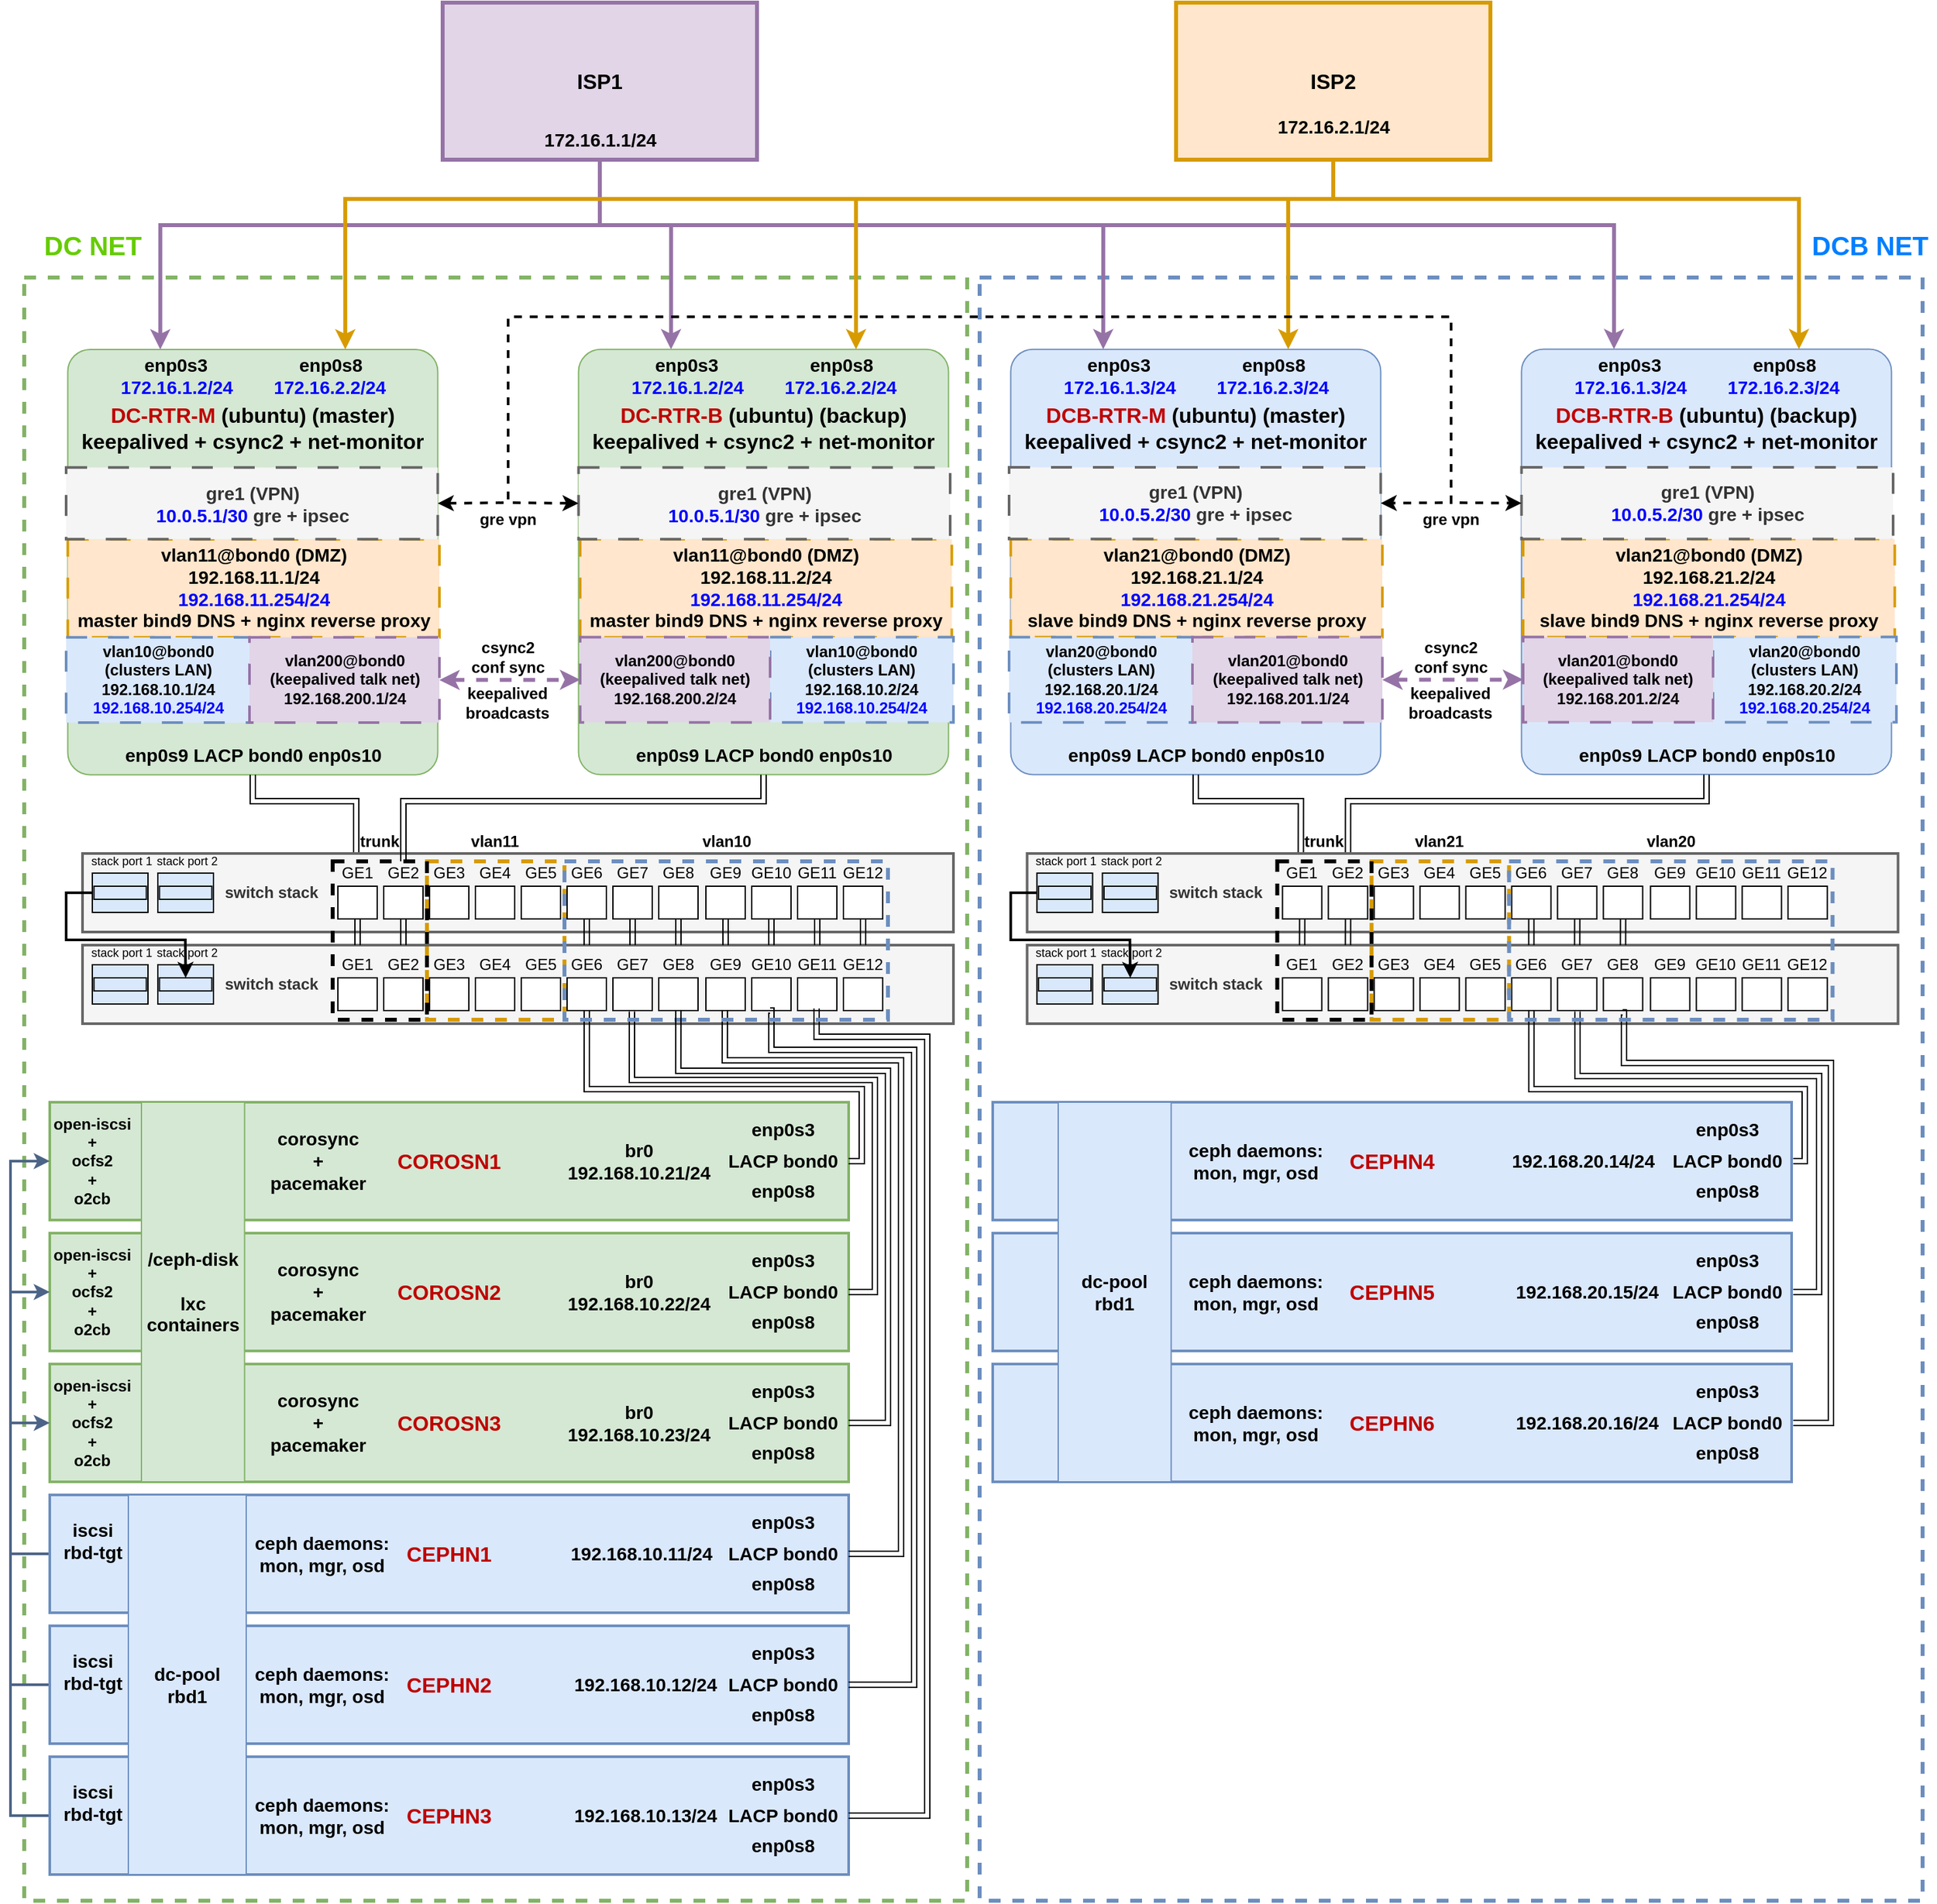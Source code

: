 <mxfile version="22.0.2" type="device">
  <diagram name="Page-1" id="IT8xFHg77yLzhzWXmNTj">
    <mxGraphModel dx="2363" dy="1380" grid="1" gridSize="10" guides="1" tooltips="1" connect="1" arrows="1" fold="1" page="1" pageScale="1" pageWidth="1500" pageHeight="1500" math="0" shadow="0">
      <root>
        <mxCell id="0" />
        <mxCell id="1" parent="0" />
        <mxCell id="304MMqTgSd5EWZDUDToS-52" value="" style="rounded=0;whiteSpace=wrap;html=1;fillColor=none;dashed=1;strokeWidth=3;strokeColor=#82b366;" parent="1" vertex="1">
          <mxGeometry x="30.5" y="240" width="720" height="1240" as="geometry" />
        </mxCell>
        <mxCell id="304MMqTgSd5EWZDUDToS-53" value="" style="rounded=0;whiteSpace=wrap;html=1;fillColor=none;dashed=1;strokeWidth=3;strokeColor=#6c8ebf;" parent="1" vertex="1">
          <mxGeometry x="760" y="240" width="720" height="1240" as="geometry" />
        </mxCell>
        <mxCell id="304MMqTgSd5EWZDUDToS-103" style="edgeStyle=orthogonalEdgeStyle;rounded=0;orthogonalLoop=1;jettySize=auto;html=1;entryX=0.25;entryY=0;entryDx=0;entryDy=0;fillColor=#e1d5e7;strokeColor=#9673a6;strokeWidth=3;" parent="1" source="304MMqTgSd5EWZDUDToS-54" target="304MMqTgSd5EWZDUDToS-56" edge="1">
          <mxGeometry relative="1" as="geometry">
            <Array as="points">
              <mxPoint x="470" y="200" />
              <mxPoint x="134" y="200" />
            </Array>
          </mxGeometry>
        </mxCell>
        <mxCell id="304MMqTgSd5EWZDUDToS-104" style="edgeStyle=orthogonalEdgeStyle;rounded=0;orthogonalLoop=1;jettySize=auto;html=1;entryX=0.25;entryY=0;entryDx=0;entryDy=0;fillColor=#e1d5e7;strokeColor=#9673a6;strokeWidth=3;" parent="1" source="304MMqTgSd5EWZDUDToS-54" target="304MMqTgSd5EWZDUDToS-68" edge="1">
          <mxGeometry relative="1" as="geometry">
            <Array as="points">
              <mxPoint x="470" y="200" />
              <mxPoint x="524" y="200" />
            </Array>
          </mxGeometry>
        </mxCell>
        <mxCell id="304MMqTgSd5EWZDUDToS-106" style="edgeStyle=orthogonalEdgeStyle;rounded=0;orthogonalLoop=1;jettySize=auto;html=1;entryX=0.25;entryY=0;entryDx=0;entryDy=0;fillColor=#e1d5e7;strokeColor=#9673a6;strokeWidth=3;" parent="1" source="304MMqTgSd5EWZDUDToS-54" target="304MMqTgSd5EWZDUDToS-87" edge="1">
          <mxGeometry relative="1" as="geometry">
            <Array as="points">
              <mxPoint x="470" y="200" />
              <mxPoint x="1244" y="200" />
            </Array>
          </mxGeometry>
        </mxCell>
        <mxCell id="304MMqTgSd5EWZDUDToS-107" style="edgeStyle=orthogonalEdgeStyle;rounded=0;orthogonalLoop=1;jettySize=auto;html=1;entryX=0.25;entryY=0;entryDx=0;entryDy=0;fillColor=#e1d5e7;strokeColor=#9673a6;strokeWidth=3;" parent="1" source="304MMqTgSd5EWZDUDToS-54" target="304MMqTgSd5EWZDUDToS-78" edge="1">
          <mxGeometry relative="1" as="geometry">
            <Array as="points">
              <mxPoint x="470" y="200" />
              <mxPoint x="854" y="200" />
            </Array>
          </mxGeometry>
        </mxCell>
        <mxCell id="304MMqTgSd5EWZDUDToS-54" value="&lt;b&gt;&lt;font style=&quot;font-size: 16px;&quot;&gt;ISP1&lt;br&gt;&lt;/font&gt;&lt;/b&gt;" style="rounded=0;whiteSpace=wrap;html=1;strokeWidth=3;fillColor=#e1d5e7;strokeColor=#9673a6;gradientColor=none;perimeterSpacing=0;" parent="1" vertex="1">
          <mxGeometry x="350" y="30" width="240" height="120" as="geometry" />
        </mxCell>
        <mxCell id="304MMqTgSd5EWZDUDToS-108" style="edgeStyle=orthogonalEdgeStyle;rounded=0;orthogonalLoop=1;jettySize=auto;html=1;entryX=0.75;entryY=0;entryDx=0;entryDy=0;strokeWidth=3;fillColor=#ffe6cc;strokeColor=#d79b00;" parent="1" source="304MMqTgSd5EWZDUDToS-55" target="304MMqTgSd5EWZDUDToS-56" edge="1">
          <mxGeometry relative="1" as="geometry">
            <Array as="points">
              <mxPoint x="1030" y="180" />
              <mxPoint x="276" y="180" />
            </Array>
          </mxGeometry>
        </mxCell>
        <mxCell id="304MMqTgSd5EWZDUDToS-109" style="edgeStyle=orthogonalEdgeStyle;rounded=0;orthogonalLoop=1;jettySize=auto;html=1;entryX=0.75;entryY=0;entryDx=0;entryDy=0;strokeWidth=3;fillColor=#ffe6cc;strokeColor=#d79b00;" parent="1" source="304MMqTgSd5EWZDUDToS-55" target="304MMqTgSd5EWZDUDToS-68" edge="1">
          <mxGeometry relative="1" as="geometry">
            <Array as="points">
              <mxPoint x="1030" y="180" />
              <mxPoint x="666" y="180" />
            </Array>
          </mxGeometry>
        </mxCell>
        <mxCell id="304MMqTgSd5EWZDUDToS-110" style="edgeStyle=orthogonalEdgeStyle;rounded=0;orthogonalLoop=1;jettySize=auto;html=1;entryX=0.75;entryY=0;entryDx=0;entryDy=0;strokeWidth=3;fillColor=#ffe6cc;strokeColor=#d79b00;" parent="1" source="304MMqTgSd5EWZDUDToS-55" target="304MMqTgSd5EWZDUDToS-78" edge="1">
          <mxGeometry relative="1" as="geometry">
            <Array as="points">
              <mxPoint x="1030" y="180" />
              <mxPoint x="996" y="180" />
            </Array>
          </mxGeometry>
        </mxCell>
        <mxCell id="304MMqTgSd5EWZDUDToS-111" style="edgeStyle=orthogonalEdgeStyle;rounded=0;orthogonalLoop=1;jettySize=auto;html=1;entryX=0.75;entryY=0;entryDx=0;entryDy=0;strokeWidth=3;fillColor=#ffe6cc;strokeColor=#d79b00;" parent="1" source="304MMqTgSd5EWZDUDToS-55" target="304MMqTgSd5EWZDUDToS-87" edge="1">
          <mxGeometry relative="1" as="geometry">
            <Array as="points">
              <mxPoint x="1030" y="180" />
              <mxPoint x="1386" y="180" />
            </Array>
          </mxGeometry>
        </mxCell>
        <mxCell id="304MMqTgSd5EWZDUDToS-55" value="&lt;b&gt;&lt;font style=&quot;font-size: 16px;&quot;&gt;ISP2&lt;br&gt;&lt;/font&gt;&lt;/b&gt;" style="rounded=0;whiteSpace=wrap;html=1;strokeWidth=3;fillColor=#ffe6cc;strokeColor=#d79b00;" parent="1" vertex="1">
          <mxGeometry x="910" y="30" width="240" height="120" as="geometry" />
        </mxCell>
        <mxCell id="304MMqTgSd5EWZDUDToS-56" value="&lt;b&gt;&lt;font style=&quot;font-size: 16px;&quot;&gt;&lt;br&gt;&lt;/font&gt;&lt;/b&gt;" style="rounded=1;whiteSpace=wrap;html=1;fillColor=#d5e8d4;strokeColor=#82b366;arcSize=6;" parent="1" vertex="1">
          <mxGeometry x="63.75" y="294.94" width="282.5" height="324.88" as="geometry" />
        </mxCell>
        <mxCell id="304MMqTgSd5EWZDUDToS-57" value="&lt;b style=&quot;border-color: var(--border-color);&quot;&gt;&lt;font style=&quot;border-color: var(--border-color); font-size: 16px;&quot;&gt;&lt;font color=&quot;#bf0000&quot;&gt;DC-RTR-M&lt;/font&gt; (ubuntu) (master)&lt;br&gt;keepalived + csync2 + net-monitor&lt;br&gt;&lt;/font&gt;&lt;/b&gt;" style="text;html=1;strokeColor=none;fillColor=none;align=center;verticalAlign=middle;whiteSpace=wrap;rounded=0;" parent="1" vertex="1">
          <mxGeometry x="60" y="339.88" width="290" height="30" as="geometry" />
        </mxCell>
        <mxCell id="304MMqTgSd5EWZDUDToS-58" value="&lt;b style=&quot;font-size: 14px;&quot;&gt;enp0s3&amp;nbsp; &amp;nbsp; &amp;nbsp; &amp;nbsp; &amp;nbsp; &amp;nbsp; &amp;nbsp; &amp;nbsp;&amp;nbsp;&lt;font style=&quot;font-size: 14px;&quot; color=&quot;#0000cc&quot;&gt;&amp;nbsp;&amp;nbsp;&lt;/font&gt;enp0s8&lt;br&gt;&lt;font color=&quot;#0000ff&quot;&gt;172.16.1.2/24&lt;/font&gt;&amp;nbsp; &amp;nbsp; &amp;nbsp; &amp;nbsp; &lt;font color=&quot;#0000ff&quot;&gt;172.16.2.2/24&lt;/font&gt;&lt;/b&gt;" style="text;html=1;strokeColor=none;fillColor=none;align=center;verticalAlign=middle;whiteSpace=wrap;rounded=0;" parent="1" vertex="1">
          <mxGeometry x="82.5" y="299.88" width="245" height="30" as="geometry" />
        </mxCell>
        <mxCell id="304MMqTgSd5EWZDUDToS-59" value="&lt;b style=&quot;font-size: 14px;&quot;&gt;vlan11@bond0 (DMZ)&lt;br&gt;192.168.11.1/24&lt;br&gt;&lt;font color=&quot;#0000ff&quot;&gt;192.168.11.254/24&lt;/font&gt;&lt;br&gt;master bind9 DNS + nginx reverse proxy&lt;/b&gt;" style="rounded=0;whiteSpace=wrap;html=1;fillColor=#ffe6cc;strokeColor=#d79b00;dashed=1;dashPattern=8 8;strokeWidth=2;" parent="1" vertex="1">
          <mxGeometry x="63.75" y="440" width="283.75" height="74.88" as="geometry" />
        </mxCell>
        <mxCell id="304MMqTgSd5EWZDUDToS-60" value="&lt;b&gt;vlan10@bond0&lt;br&gt;(clusters LAN)&lt;br&gt;192.168.10.1/24&lt;br&gt;&lt;font color=&quot;#0000ff&quot;&gt;192.168.10.254/24&lt;/font&gt;&lt;br&gt;&lt;/b&gt;" style="rounded=0;whiteSpace=wrap;html=1;fillColor=#dae8fc;strokeColor=#6c8ebf;dashed=1;dashPattern=8 8;strokeWidth=2;" parent="1" vertex="1">
          <mxGeometry x="62.5" y="514.88" width="140" height="65.12" as="geometry" />
        </mxCell>
        <mxCell id="304MMqTgSd5EWZDUDToS-61" value="&lt;b style=&quot;&quot;&gt;vlan200@bond0&lt;br&gt;(keepalived talk net)&lt;br&gt;192.168.200.1/24&lt;br&gt;&lt;/b&gt;" style="rounded=0;whiteSpace=wrap;html=1;fillColor=#e1d5e7;strokeColor=#9673a6;dashed=1;dashPattern=8 8;strokeWidth=2;" parent="1" vertex="1">
          <mxGeometry x="202.5" y="514.88" width="145" height="65.12" as="geometry" />
        </mxCell>
        <mxCell id="tQQoLZeUm32ouEwfbdEv-235" style="edgeStyle=orthogonalEdgeStyle;rounded=0;orthogonalLoop=1;jettySize=auto;html=1;entryX=0.25;entryY=0;entryDx=0;entryDy=0;shape=link;" edge="1" parent="1" source="304MMqTgSd5EWZDUDToS-62" target="tQQoLZeUm32ouEwfbdEv-234">
          <mxGeometry relative="1" as="geometry">
            <Array as="points">
              <mxPoint x="205" y="640" />
              <mxPoint x="284" y="640" />
            </Array>
          </mxGeometry>
        </mxCell>
        <mxCell id="304MMqTgSd5EWZDUDToS-62" value="&lt;b style=&quot;font-size: 14px;&quot;&gt;enp0s9 LACP bond0 enp0s10&lt;br&gt;&lt;/b&gt;" style="text;html=1;strokeColor=none;fillColor=none;align=center;verticalAlign=middle;whiteSpace=wrap;rounded=0;" parent="1" vertex="1">
          <mxGeometry x="82.5" y="589.88" width="245" height="30" as="geometry" />
        </mxCell>
        <mxCell id="304MMqTgSd5EWZDUDToS-63" value="&lt;b&gt;&lt;span style=&quot;white-space: pre;&quot;&gt;&#x9;&lt;span style=&quot;white-space: pre;&quot;&gt;&#x9;&lt;span style=&quot;white-space: pre;&quot;&gt;&#x9;&lt;/span&gt;&lt;span style=&quot;white-space: pre;&quot;&gt;&#x9;&lt;/span&gt;&lt;/span&gt;&lt;/span&gt;switch&amp;nbsp;stack&amp;nbsp;&lt;/b&gt;" style="rounded=0;whiteSpace=wrap;html=1;align=left;fillColor=#f5f5f5;strokeColor=#666666;fontColor=#333333;strokeWidth=2;" parent="1" vertex="1">
          <mxGeometry x="75" y="680" width="665" height="60" as="geometry" />
        </mxCell>
        <mxCell id="304MMqTgSd5EWZDUDToS-64" value="&lt;b&gt;csync2&lt;br&gt;conf sync&lt;/b&gt;" style="text;html=1;strokeColor=none;fillColor=none;align=center;verticalAlign=middle;whiteSpace=wrap;rounded=0;" parent="1" vertex="1">
          <mxGeometry x="335" y="514.76" width="130" height="30" as="geometry" />
        </mxCell>
        <mxCell id="304MMqTgSd5EWZDUDToS-65" value="&lt;b&gt;keepalived&lt;br&gt;broadcasts&lt;/b&gt;" style="text;html=1;strokeColor=none;fillColor=none;align=center;verticalAlign=middle;whiteSpace=wrap;rounded=0;" parent="1" vertex="1">
          <mxGeometry x="358.44" y="550" width="83.12" height="30" as="geometry" />
        </mxCell>
        <mxCell id="304MMqTgSd5EWZDUDToS-66" value="&lt;b style=&quot;border-color: var(--border-color);&quot;&gt;&lt;font style=&quot;border-color: var(--border-color); font-size: 14px;&quot;&gt;172.16.1.1/24&lt;/font&gt;&lt;/b&gt;" style="text;html=1;strokeColor=none;fillColor=none;align=center;verticalAlign=middle;whiteSpace=wrap;rounded=0;" parent="1" vertex="1">
          <mxGeometry x="413.5" y="120" width="113" height="30" as="geometry" />
        </mxCell>
        <mxCell id="304MMqTgSd5EWZDUDToS-67" value="&lt;b style=&quot;border-color: var(--border-color);&quot;&gt;&lt;font style=&quot;border-color: var(--border-color); font-size: 14px;&quot;&gt;172.16.2.1/24&lt;/font&gt;&lt;/b&gt;" style="text;html=1;strokeColor=none;fillColor=none;align=center;verticalAlign=middle;whiteSpace=wrap;rounded=0;" parent="1" vertex="1">
          <mxGeometry x="973.5" y="110" width="113" height="30" as="geometry" />
        </mxCell>
        <mxCell id="304MMqTgSd5EWZDUDToS-68" value="&lt;b&gt;&lt;font style=&quot;font-size: 16px;&quot;&gt;&lt;br&gt;&lt;/font&gt;&lt;/b&gt;" style="rounded=1;whiteSpace=wrap;html=1;fillColor=#d5e8d4;strokeColor=#82b366;arcSize=6;" parent="1" vertex="1">
          <mxGeometry x="453.75" y="294.88" width="282.5" height="324.88" as="geometry" />
        </mxCell>
        <mxCell id="304MMqTgSd5EWZDUDToS-69" value="&lt;b style=&quot;border-color: var(--border-color);&quot;&gt;&lt;font style=&quot;border-color: var(--border-color); font-size: 16px;&quot;&gt;&lt;font color=&quot;#bf0000&quot;&gt;DC-RTR-B&lt;/font&gt;&amp;nbsp;(ubuntu) (backup)&lt;br&gt;keepalived + csync2 + net-monitor&lt;br&gt;&lt;/font&gt;&lt;/b&gt;" style="text;html=1;strokeColor=none;fillColor=none;align=center;verticalAlign=middle;whiteSpace=wrap;rounded=0;" parent="1" vertex="1">
          <mxGeometry x="450" y="339.82" width="290" height="30" as="geometry" />
        </mxCell>
        <mxCell id="304MMqTgSd5EWZDUDToS-70" value="&lt;b style=&quot;font-size: 14px;&quot;&gt;enp0s3&amp;nbsp; &amp;nbsp; &amp;nbsp; &amp;nbsp; &amp;nbsp; &amp;nbsp; &amp;nbsp; &amp;nbsp;&amp;nbsp;&lt;font style=&quot;font-size: 14px;&quot; color=&quot;#0000cc&quot;&gt;&amp;nbsp;&amp;nbsp;&lt;/font&gt;enp0s8&lt;br&gt;&lt;font color=&quot;#0000ff&quot;&gt;172.16.1.2/24&lt;/font&gt;&amp;nbsp; &amp;nbsp; &amp;nbsp; &amp;nbsp; &lt;font color=&quot;#0000ff&quot;&gt;172.16.2.2/24&lt;/font&gt;&lt;/b&gt;" style="text;html=1;strokeColor=none;fillColor=none;align=center;verticalAlign=middle;whiteSpace=wrap;rounded=0;" parent="1" vertex="1">
          <mxGeometry x="472.5" y="299.82" width="245" height="30" as="geometry" />
        </mxCell>
        <mxCell id="304MMqTgSd5EWZDUDToS-71" value="&lt;b style=&quot;font-size: 14px;&quot;&gt;vlan11@bond0 (DMZ)&lt;br&gt;192.168.11.2/24&lt;br&gt;&lt;font color=&quot;#0000ff&quot;&gt;192.168.11.254/24&lt;/font&gt;&lt;br&gt;master bind9 DNS + nginx reverse proxy&lt;/b&gt;" style="rounded=0;whiteSpace=wrap;html=1;fillColor=#ffe6cc;strokeColor=#d79b00;dashed=1;dashPattern=8 8;strokeWidth=2;" parent="1" vertex="1">
          <mxGeometry x="455" y="439.88" width="283.75" height="74.94" as="geometry" />
        </mxCell>
        <mxCell id="304MMqTgSd5EWZDUDToS-72" value="&lt;b&gt;vlan10@bond0&lt;br&gt;(clusters LAN)&lt;br&gt;192.168.10.2/24&lt;br&gt;&lt;font color=&quot;#0000ff&quot;&gt;192.168.10.254/24&lt;/font&gt;&lt;br&gt;&lt;/b&gt;" style="rounded=0;whiteSpace=wrap;html=1;fillColor=#dae8fc;strokeColor=#6c8ebf;dashed=1;dashPattern=8 8;strokeWidth=2;" parent="1" vertex="1">
          <mxGeometry x="600" y="514.76" width="140" height="65.06" as="geometry" />
        </mxCell>
        <mxCell id="304MMqTgSd5EWZDUDToS-73" value="&lt;b style=&quot;&quot;&gt;vlan200@bond0&lt;br&gt;(keepalived talk net)&lt;br&gt;192.168.200.2/24&lt;br&gt;&lt;/b&gt;" style="rounded=0;whiteSpace=wrap;html=1;fillColor=#e1d5e7;strokeColor=#9673a6;dashed=1;dashPattern=8 8;strokeWidth=2;" parent="1" vertex="1">
          <mxGeometry x="455" y="514.76" width="145" height="65.06" as="geometry" />
        </mxCell>
        <mxCell id="tQQoLZeUm32ouEwfbdEv-236" style="edgeStyle=orthogonalEdgeStyle;rounded=0;orthogonalLoop=1;jettySize=auto;html=1;entryX=0.75;entryY=0;entryDx=0;entryDy=0;shape=link;" edge="1" parent="1" source="304MMqTgSd5EWZDUDToS-74" target="tQQoLZeUm32ouEwfbdEv-234">
          <mxGeometry relative="1" as="geometry">
            <Array as="points">
              <mxPoint x="595" y="640" />
              <mxPoint x="320" y="640" />
            </Array>
          </mxGeometry>
        </mxCell>
        <mxCell id="304MMqTgSd5EWZDUDToS-74" value="&lt;b style=&quot;font-size: 14px;&quot;&gt;enp0s9 LACP bond0 enp0s10&lt;br&gt;&lt;/b&gt;" style="text;html=1;strokeColor=none;fillColor=none;align=center;verticalAlign=middle;whiteSpace=wrap;rounded=0;" parent="1" vertex="1">
          <mxGeometry x="472.5" y="589.82" width="245" height="30" as="geometry" />
        </mxCell>
        <mxCell id="304MMqTgSd5EWZDUDToS-75" value="" style="endArrow=classic;startArrow=classic;html=1;rounded=0;exitX=1;exitY=0.5;exitDx=0;exitDy=0;entryX=0;entryY=0.5;entryDx=0;entryDy=0;strokeWidth=3;dashed=1;fillColor=#e1d5e7;strokeColor=#9673a6;" parent="1" source="304MMqTgSd5EWZDUDToS-61" target="304MMqTgSd5EWZDUDToS-73" edge="1">
          <mxGeometry width="50" height="50" relative="1" as="geometry">
            <mxPoint x="440" y="560" as="sourcePoint" />
            <mxPoint x="490" y="510" as="targetPoint" />
          </mxGeometry>
        </mxCell>
        <mxCell id="304MMqTgSd5EWZDUDToS-76" value="&lt;font size=&quot;1&quot;&gt;&lt;b style=&quot;font-size: 14px;&quot;&gt;gre1 (VPN)&lt;br&gt;&lt;font color=&quot;#0000ff&quot;&gt;10.0.5.1/30&amp;nbsp;&lt;/font&gt;gre + ipsec&lt;br&gt;&lt;/b&gt;&lt;/font&gt;" style="rounded=0;whiteSpace=wrap;html=1;dashed=1;dashPattern=8 8;strokeWidth=2;fillColor=#f5f5f5;fontColor=#333333;strokeColor=#666666;" parent="1" vertex="1">
          <mxGeometry x="62.5" y="385.12" width="283.75" height="54.76" as="geometry" />
        </mxCell>
        <mxCell id="304MMqTgSd5EWZDUDToS-77" value="&lt;font size=&quot;1&quot;&gt;&lt;b style=&quot;font-size: 14px;&quot;&gt;gre1 (VPN)&lt;br&gt;&lt;font color=&quot;#0000ff&quot;&gt;10.0.5.1/30&amp;nbsp;&lt;/font&gt;gre + ipsec&lt;br&gt;&lt;/b&gt;&lt;/font&gt;" style="rounded=0;whiteSpace=wrap;html=1;dashed=1;dashPattern=8 8;strokeWidth=2;fillColor=#f5f5f5;fontColor=#333333;strokeColor=#666666;" parent="1" vertex="1">
          <mxGeometry x="453.75" y="385.12" width="283.75" height="54.76" as="geometry" />
        </mxCell>
        <mxCell id="304MMqTgSd5EWZDUDToS-78" value="&lt;b&gt;&lt;font style=&quot;font-size: 16px;&quot;&gt;&lt;br&gt;&lt;/font&gt;&lt;/b&gt;" style="rounded=1;whiteSpace=wrap;html=1;fillColor=#dae8fc;strokeColor=#6c8ebf;arcSize=6;" parent="1" vertex="1">
          <mxGeometry x="783.75" y="294.82" width="282.5" height="324.88" as="geometry" />
        </mxCell>
        <mxCell id="304MMqTgSd5EWZDUDToS-79" value="&lt;b style=&quot;border-color: var(--border-color);&quot;&gt;&lt;font style=&quot;border-color: var(--border-color); font-size: 16px;&quot;&gt;&lt;font color=&quot;#bf0000&quot;&gt;DCB-RTR-M&lt;/font&gt; (ubuntu) (master)&lt;br&gt;keepalived + csync2 + net-monitor&lt;br&gt;&lt;/font&gt;&lt;/b&gt;" style="text;html=1;strokeColor=none;fillColor=none;align=center;verticalAlign=middle;whiteSpace=wrap;rounded=0;" parent="1" vertex="1">
          <mxGeometry x="780" y="339.76" width="290" height="30" as="geometry" />
        </mxCell>
        <mxCell id="304MMqTgSd5EWZDUDToS-80" value="&lt;b style=&quot;font-size: 14px;&quot;&gt;enp0s3&amp;nbsp; &amp;nbsp; &amp;nbsp; &amp;nbsp; &amp;nbsp; &amp;nbsp; &amp;nbsp; &amp;nbsp;&amp;nbsp;&lt;font style=&quot;font-size: 14px;&quot; color=&quot;#0000cc&quot;&gt;&amp;nbsp;&amp;nbsp;&lt;/font&gt;enp0s8&lt;br&gt;&lt;font color=&quot;#0000ff&quot;&gt;172.16.1.3/24&lt;/font&gt;&amp;nbsp; &amp;nbsp; &amp;nbsp; &amp;nbsp; &lt;font color=&quot;#0000ff&quot;&gt;172.16.2.3/24&lt;/font&gt;&lt;/b&gt;" style="text;html=1;strokeColor=none;fillColor=none;align=center;verticalAlign=middle;whiteSpace=wrap;rounded=0;" parent="1" vertex="1">
          <mxGeometry x="802.5" y="299.76" width="245" height="30" as="geometry" />
        </mxCell>
        <mxCell id="304MMqTgSd5EWZDUDToS-81" value="&lt;b style=&quot;font-size: 14px;&quot;&gt;vlan21@bond0 (DMZ)&lt;br&gt;192.168.21.1/24&lt;br&gt;&lt;font color=&quot;#0000ff&quot;&gt;192.168.21.254/24&lt;/font&gt;&lt;br&gt;slave bind9 DNS + nginx reverse proxy&lt;/b&gt;" style="rounded=0;whiteSpace=wrap;html=1;fillColor=#ffe6cc;strokeColor=#d79b00;dashed=1;dashPattern=8 8;strokeWidth=2;" parent="1" vertex="1">
          <mxGeometry x="783.75" y="439.88" width="283.75" height="74.88" as="geometry" />
        </mxCell>
        <mxCell id="304MMqTgSd5EWZDUDToS-82" value="&lt;b&gt;vlan20@bond0&lt;br&gt;(clusters LAN)&lt;br&gt;192.168.20.1/24&lt;br&gt;&lt;font color=&quot;#0000ff&quot;&gt;192.168.20.254/24&lt;/font&gt;&lt;br&gt;&lt;/b&gt;" style="rounded=0;whiteSpace=wrap;html=1;fillColor=#dae8fc;strokeColor=#6c8ebf;dashed=1;dashPattern=8 8;strokeWidth=2;" parent="1" vertex="1">
          <mxGeometry x="782.5" y="514.76" width="140" height="65.12" as="geometry" />
        </mxCell>
        <mxCell id="304MMqTgSd5EWZDUDToS-83" value="&lt;b style=&quot;&quot;&gt;vlan201@bond0&lt;br&gt;(keepalived talk net)&lt;br&gt;192.168.201.1/24&lt;br&gt;&lt;/b&gt;" style="rounded=0;whiteSpace=wrap;html=1;fillColor=#e1d5e7;strokeColor=#9673a6;dashed=1;dashPattern=8 8;strokeWidth=2;" parent="1" vertex="1">
          <mxGeometry x="922.5" y="514.76" width="145" height="65.12" as="geometry" />
        </mxCell>
        <mxCell id="tQQoLZeUm32ouEwfbdEv-253" style="edgeStyle=orthogonalEdgeStyle;rounded=0;orthogonalLoop=1;jettySize=auto;html=1;entryX=0.25;entryY=0;entryDx=0;entryDy=0;shape=link;" edge="1" parent="1" source="304MMqTgSd5EWZDUDToS-84" target="tQQoLZeUm32ouEwfbdEv-252">
          <mxGeometry relative="1" as="geometry">
            <Array as="points">
              <mxPoint x="925" y="640" />
              <mxPoint x="1005" y="640" />
            </Array>
          </mxGeometry>
        </mxCell>
        <mxCell id="304MMqTgSd5EWZDUDToS-84" value="&lt;b style=&quot;font-size: 14px;&quot;&gt;enp0s9 LACP bond0 enp0s10&lt;br&gt;&lt;/b&gt;" style="text;html=1;strokeColor=none;fillColor=none;align=center;verticalAlign=middle;whiteSpace=wrap;rounded=0;" parent="1" vertex="1">
          <mxGeometry x="802.5" y="589.76" width="245" height="30" as="geometry" />
        </mxCell>
        <mxCell id="304MMqTgSd5EWZDUDToS-85" value="&lt;b&gt;csync2&lt;br&gt;conf sync&lt;/b&gt;" style="text;html=1;strokeColor=none;fillColor=none;align=center;verticalAlign=middle;whiteSpace=wrap;rounded=0;" parent="1" vertex="1">
          <mxGeometry x="1055" y="514.64" width="130" height="30" as="geometry" />
        </mxCell>
        <mxCell id="304MMqTgSd5EWZDUDToS-86" value="&lt;b&gt;keepalived&lt;br&gt;broadcasts&lt;/b&gt;" style="text;html=1;strokeColor=none;fillColor=none;align=center;verticalAlign=middle;whiteSpace=wrap;rounded=0;" parent="1" vertex="1">
          <mxGeometry x="1078.44" y="549.88" width="83.12" height="30" as="geometry" />
        </mxCell>
        <mxCell id="304MMqTgSd5EWZDUDToS-87" value="&lt;b&gt;&lt;font style=&quot;font-size: 16px;&quot;&gt;&lt;br&gt;&lt;/font&gt;&lt;/b&gt;" style="rounded=1;whiteSpace=wrap;html=1;fillColor=#dae8fc;strokeColor=#6c8ebf;arcSize=6;" parent="1" vertex="1">
          <mxGeometry x="1173.75" y="294.76" width="282.5" height="324.88" as="geometry" />
        </mxCell>
        <mxCell id="304MMqTgSd5EWZDUDToS-88" value="&lt;b style=&quot;border-color: var(--border-color);&quot;&gt;&lt;font style=&quot;border-color: var(--border-color); font-size: 16px;&quot;&gt;&lt;font color=&quot;#bf0000&quot;&gt;DCB-RTR-B&lt;/font&gt;&amp;nbsp;(ubuntu) (backup)&lt;br&gt;keepalived + csync2 + net-monitor&lt;br&gt;&lt;/font&gt;&lt;/b&gt;" style="text;html=1;strokeColor=none;fillColor=none;align=center;verticalAlign=middle;whiteSpace=wrap;rounded=0;" parent="1" vertex="1">
          <mxGeometry x="1170" y="339.7" width="290" height="30" as="geometry" />
        </mxCell>
        <mxCell id="304MMqTgSd5EWZDUDToS-89" value="&lt;b style=&quot;font-size: 14px;&quot;&gt;enp0s3&amp;nbsp; &amp;nbsp; &amp;nbsp; &amp;nbsp; &amp;nbsp; &amp;nbsp; &amp;nbsp; &amp;nbsp;&amp;nbsp;&lt;font style=&quot;font-size: 14px;&quot; color=&quot;#0000cc&quot;&gt;&amp;nbsp;&amp;nbsp;&lt;/font&gt;enp0s8&lt;br&gt;&lt;font color=&quot;#0000ff&quot;&gt;172.16.1.3/24&lt;/font&gt;&amp;nbsp; &amp;nbsp; &amp;nbsp; &amp;nbsp; &lt;font color=&quot;#0000ff&quot;&gt;172.16.2.3/24&lt;/font&gt;&lt;/b&gt;" style="text;html=1;strokeColor=none;fillColor=none;align=center;verticalAlign=middle;whiteSpace=wrap;rounded=0;" parent="1" vertex="1">
          <mxGeometry x="1192.5" y="299.7" width="245" height="30" as="geometry" />
        </mxCell>
        <mxCell id="304MMqTgSd5EWZDUDToS-90" value="&lt;b style=&quot;font-size: 14px;&quot;&gt;vlan21@bond0 (DMZ)&lt;br&gt;192.168.21.2/24&lt;br&gt;&lt;font color=&quot;#0000ff&quot;&gt;192.168.21.254/24&lt;/font&gt;&lt;br&gt;slave bind9 DNS + nginx reverse proxy&lt;/b&gt;" style="rounded=0;whiteSpace=wrap;html=1;fillColor=#ffe6cc;strokeColor=#d79b00;dashed=1;dashPattern=8 8;strokeWidth=2;" parent="1" vertex="1">
          <mxGeometry x="1175" y="439.76" width="283.75" height="74.94" as="geometry" />
        </mxCell>
        <mxCell id="304MMqTgSd5EWZDUDToS-91" value="&lt;b&gt;vlan20@bond0&lt;br&gt;(clusters LAN)&lt;br&gt;192.168.20.2/24&lt;br&gt;&lt;font color=&quot;#0000ff&quot;&gt;192.168.20.254/24&lt;/font&gt;&lt;br&gt;&lt;/b&gt;" style="rounded=0;whiteSpace=wrap;html=1;fillColor=#dae8fc;strokeColor=#6c8ebf;dashed=1;dashPattern=8 8;strokeWidth=2;" parent="1" vertex="1">
          <mxGeometry x="1320" y="514.64" width="140" height="65.06" as="geometry" />
        </mxCell>
        <mxCell id="304MMqTgSd5EWZDUDToS-92" value="&lt;b style=&quot;&quot;&gt;vlan201@bond0&lt;br&gt;(keepalived talk net)&lt;br&gt;192.168.201.2/24&lt;br&gt;&lt;/b&gt;" style="rounded=0;whiteSpace=wrap;html=1;fillColor=#e1d5e7;strokeColor=#9673a6;dashed=1;dashPattern=8 8;strokeWidth=2;" parent="1" vertex="1">
          <mxGeometry x="1175" y="514.64" width="145" height="65.06" as="geometry" />
        </mxCell>
        <mxCell id="tQQoLZeUm32ouEwfbdEv-254" style="edgeStyle=orthogonalEdgeStyle;rounded=0;orthogonalLoop=1;jettySize=auto;html=1;entryX=0.75;entryY=0;entryDx=0;entryDy=0;shape=link;" edge="1" parent="1" source="304MMqTgSd5EWZDUDToS-93" target="tQQoLZeUm32ouEwfbdEv-252">
          <mxGeometry relative="1" as="geometry">
            <Array as="points">
              <mxPoint x="1315" y="640" />
              <mxPoint x="1041" y="640" />
            </Array>
          </mxGeometry>
        </mxCell>
        <mxCell id="304MMqTgSd5EWZDUDToS-93" value="&lt;b style=&quot;font-size: 14px;&quot;&gt;enp0s9 LACP bond0 enp0s10&lt;br&gt;&lt;/b&gt;" style="text;html=1;strokeColor=none;fillColor=none;align=center;verticalAlign=middle;whiteSpace=wrap;rounded=0;" parent="1" vertex="1">
          <mxGeometry x="1192.5" y="589.7" width="245" height="30" as="geometry" />
        </mxCell>
        <mxCell id="304MMqTgSd5EWZDUDToS-94" value="" style="endArrow=classic;startArrow=classic;html=1;rounded=0;exitX=1;exitY=0.5;exitDx=0;exitDy=0;entryX=0;entryY=0.5;entryDx=0;entryDy=0;strokeWidth=3;dashed=1;fillColor=#e1d5e7;strokeColor=#9673a6;" parent="1" source="304MMqTgSd5EWZDUDToS-83" target="304MMqTgSd5EWZDUDToS-92" edge="1">
          <mxGeometry width="50" height="50" relative="1" as="geometry">
            <mxPoint x="1160" y="559.88" as="sourcePoint" />
            <mxPoint x="1210" y="509.88" as="targetPoint" />
          </mxGeometry>
        </mxCell>
        <mxCell id="304MMqTgSd5EWZDUDToS-95" value="&lt;font size=&quot;1&quot;&gt;&lt;b style=&quot;font-size: 14px;&quot;&gt;gre1 (VPN)&lt;br&gt;&lt;font color=&quot;#0000ff&quot;&gt;10.0.5.2/30&amp;nbsp;&lt;/font&gt;gre + ipsec&lt;br&gt;&lt;/b&gt;&lt;/font&gt;" style="rounded=0;whiteSpace=wrap;html=1;dashed=1;dashPattern=8 8;strokeWidth=2;fillColor=#f5f5f5;fontColor=#333333;strokeColor=#666666;" parent="1" vertex="1">
          <mxGeometry x="782.5" y="385" width="283.75" height="54.76" as="geometry" />
        </mxCell>
        <mxCell id="304MMqTgSd5EWZDUDToS-96" value="&lt;font size=&quot;1&quot;&gt;&lt;b style=&quot;font-size: 14px;&quot;&gt;gre1 (VPN)&lt;br&gt;&lt;font color=&quot;#0000ff&quot;&gt;10.0.5.2/30&amp;nbsp;&lt;/font&gt;gre + ipsec&lt;br&gt;&lt;/b&gt;&lt;/font&gt;" style="rounded=0;whiteSpace=wrap;html=1;dashed=1;dashPattern=8 8;strokeWidth=2;fillColor=#f5f5f5;fontColor=#333333;strokeColor=#666666;" parent="1" vertex="1">
          <mxGeometry x="1173.75" y="385" width="283.75" height="54.76" as="geometry" />
        </mxCell>
        <mxCell id="304MMqTgSd5EWZDUDToS-97" value="" style="endArrow=classic;startArrow=classic;html=1;rounded=0;exitX=1;exitY=0.5;exitDx=0;exitDy=0;entryX=1;entryY=0.5;entryDx=0;entryDy=0;strokeWidth=2;dashed=1;" parent="1" source="304MMqTgSd5EWZDUDToS-76" target="304MMqTgSd5EWZDUDToS-95" edge="1">
          <mxGeometry width="50" height="50" relative="1" as="geometry">
            <mxPoint x="590" y="270" as="sourcePoint" />
            <mxPoint x="640" y="220" as="targetPoint" />
            <Array as="points">
              <mxPoint x="400" y="412" />
              <mxPoint x="400" y="270" />
              <mxPoint x="710" y="270" />
              <mxPoint x="1120" y="270" />
              <mxPoint x="1120" y="412" />
            </Array>
          </mxGeometry>
        </mxCell>
        <mxCell id="304MMqTgSd5EWZDUDToS-98" value="" style="endArrow=classic;startArrow=classic;html=1;rounded=0;exitX=0;exitY=0.5;exitDx=0;exitDy=0;entryX=0;entryY=0.5;entryDx=0;entryDy=0;strokeWidth=2;dashed=1;" parent="1" source="304MMqTgSd5EWZDUDToS-77" target="304MMqTgSd5EWZDUDToS-96" edge="1">
          <mxGeometry width="50" height="50" relative="1" as="geometry">
            <mxPoint x="620" y="270" as="sourcePoint" />
            <mxPoint x="670" y="220" as="targetPoint" />
            <Array as="points">
              <mxPoint x="400" y="412" />
              <mxPoint x="400" y="270" />
              <mxPoint x="760" y="270" />
              <mxPoint x="1120" y="270" />
              <mxPoint x="1120" y="412" />
            </Array>
          </mxGeometry>
        </mxCell>
        <mxCell id="304MMqTgSd5EWZDUDToS-99" value="&lt;b&gt;gre vpn&lt;/b&gt;" style="text;html=1;strokeColor=none;fillColor=none;align=center;verticalAlign=middle;whiteSpace=wrap;rounded=0;" parent="1" vertex="1">
          <mxGeometry x="335" y="410" width="130" height="30" as="geometry" />
        </mxCell>
        <mxCell id="304MMqTgSd5EWZDUDToS-100" value="&lt;b&gt;gre vpn&lt;/b&gt;" style="text;html=1;strokeColor=none;fillColor=none;align=center;verticalAlign=middle;whiteSpace=wrap;rounded=0;" parent="1" vertex="1">
          <mxGeometry x="1055" y="410" width="130" height="30" as="geometry" />
        </mxCell>
        <mxCell id="304MMqTgSd5EWZDUDToS-101" value="&lt;font size=&quot;1&quot; style=&quot;&quot; color=&quot;#66cc00&quot;&gt;&lt;b style=&quot;font-size: 20px;&quot;&gt;DC NET&lt;/b&gt;&lt;/font&gt;" style="text;html=1;strokeColor=none;fillColor=none;align=center;verticalAlign=middle;whiteSpace=wrap;rounded=0;" parent="1" vertex="1">
          <mxGeometry x="40" y="200" width="86.25" height="30" as="geometry" />
        </mxCell>
        <mxCell id="304MMqTgSd5EWZDUDToS-102" value="&lt;font color=&quot;#007fff&quot; size=&quot;1&quot; style=&quot;&quot;&gt;&lt;b style=&quot;font-size: 20px;&quot;&gt;DCB NET&lt;/b&gt;&lt;/font&gt;" style="text;html=1;strokeColor=none;fillColor=none;align=center;verticalAlign=middle;whiteSpace=wrap;rounded=0;" parent="1" vertex="1">
          <mxGeometry x="1390" y="200" width="100" height="30" as="geometry" />
        </mxCell>
        <mxCell id="304MMqTgSd5EWZDUDToS-112" value="&lt;div style=&quot;&quot;&gt;&lt;span style=&quot;background-color: initial;&quot;&gt;&lt;b&gt;&lt;span style=&quot;white-space: pre;&quot;&gt;&#x9;&lt;span style=&quot;white-space: pre;&quot;&gt;&#x9;&lt;span style=&quot;white-space: pre;&quot;&gt;&#x9;&lt;/span&gt;&lt;span style=&quot;white-space: pre;&quot;&gt;&#x9;&lt;/span&gt;&lt;/span&gt;&lt;/span&gt;switch stack&amp;nbsp;&lt;/b&gt;&lt;/span&gt;&lt;/div&gt;" style="rounded=0;whiteSpace=wrap;html=1;align=left;fillColor=#f5f5f5;strokeColor=#666666;fontColor=#333333;strokeWidth=2;" parent="1" vertex="1">
          <mxGeometry x="75" y="750" width="665" height="60" as="geometry" />
        </mxCell>
        <mxCell id="304MMqTgSd5EWZDUDToS-144" value="&lt;b style=&quot;&quot;&gt;&lt;font style=&quot;font-size: 16px;&quot; color=&quot;#bf0000&quot;&gt;COROSN1&lt;/font&gt;&lt;/b&gt;" style="rounded=0;whiteSpace=wrap;html=1;fillColor=#d5e8d4;strokeColor=#82b366;strokeWidth=2;" parent="1" vertex="1">
          <mxGeometry x="50" y="870" width="610" height="90" as="geometry" />
        </mxCell>
        <mxCell id="304MMqTgSd5EWZDUDToS-145" value="&lt;b style=&quot;border-color: var(--border-color);&quot;&gt;&lt;font style=&quot;border-color: var(--border-color); font-size: 16px;&quot; color=&quot;#bf0000&quot;&gt;COROSN2&lt;/font&gt;&lt;/b&gt;" style="rounded=0;whiteSpace=wrap;html=1;fillColor=#d5e8d4;strokeColor=#82b366;strokeWidth=2;" parent="1" vertex="1">
          <mxGeometry x="50" y="970" width="610" height="90" as="geometry" />
        </mxCell>
        <mxCell id="304MMqTgSd5EWZDUDToS-146" value="&lt;b style=&quot;border-color: var(--border-color);&quot;&gt;&lt;font style=&quot;border-color: var(--border-color); font-size: 16px;&quot; color=&quot;#bf0000&quot;&gt;COROSN3&lt;/font&gt;&lt;/b&gt;" style="rounded=0;whiteSpace=wrap;html=1;fillColor=#d5e8d4;strokeColor=#82b366;strokeWidth=2;" parent="1" vertex="1">
          <mxGeometry x="50" y="1070" width="610" height="90" as="geometry" />
        </mxCell>
        <mxCell id="tQQoLZeUm32ouEwfbdEv-214" style="edgeStyle=orthogonalEdgeStyle;rounded=0;orthogonalLoop=1;jettySize=auto;html=1;exitX=0;exitY=0.5;exitDx=0;exitDy=0;entryX=0;entryY=0.5;entryDx=0;entryDy=0;strokeWidth=2;fillColor=#dae8fc;strokeColor=#4C6487;" edge="1" parent="1" source="304MMqTgSd5EWZDUDToS-147" target="tQQoLZeUm32ouEwfbdEv-207">
          <mxGeometry relative="1" as="geometry">
            <Array as="points">
              <mxPoint x="20" y="1215" />
              <mxPoint x="20" y="915" />
            </Array>
          </mxGeometry>
        </mxCell>
        <mxCell id="304MMqTgSd5EWZDUDToS-147" value="&lt;font color=&quot;#bf0000&quot; style=&quot;font-size: 16px;&quot;&gt;&lt;b&gt;CEPHN1&lt;/b&gt;&lt;/font&gt;" style="rounded=0;whiteSpace=wrap;html=1;fillColor=#dae8fc;strokeColor=#6c8ebf;strokeWidth=2;" parent="1" vertex="1">
          <mxGeometry x="50" y="1170" width="610" height="90" as="geometry" />
        </mxCell>
        <mxCell id="tQQoLZeUm32ouEwfbdEv-217" style="edgeStyle=orthogonalEdgeStyle;rounded=0;orthogonalLoop=1;jettySize=auto;html=1;exitX=0;exitY=0.5;exitDx=0;exitDy=0;strokeWidth=2;fillColor=#dae8fc;strokeColor=#4C6487;" edge="1" parent="1" source="304MMqTgSd5EWZDUDToS-148" target="tQQoLZeUm32ouEwfbdEv-208">
          <mxGeometry relative="1" as="geometry">
            <Array as="points">
              <mxPoint x="20" y="1315" />
              <mxPoint x="20" y="1015" />
            </Array>
          </mxGeometry>
        </mxCell>
        <mxCell id="304MMqTgSd5EWZDUDToS-148" value="&lt;b style=&quot;border-color: var(--border-color); color: rgb(191, 0, 0); font-size: 16px;&quot;&gt;CEPHN2&lt;/b&gt;" style="rounded=0;whiteSpace=wrap;html=1;fillColor=#dae8fc;strokeColor=#6c8ebf;strokeWidth=2;" parent="1" vertex="1">
          <mxGeometry x="50" y="1270" width="610" height="90" as="geometry" />
        </mxCell>
        <mxCell id="tQQoLZeUm32ouEwfbdEv-218" style="edgeStyle=orthogonalEdgeStyle;rounded=0;orthogonalLoop=1;jettySize=auto;html=1;exitX=0;exitY=0.5;exitDx=0;exitDy=0;entryX=0;entryY=0.5;entryDx=0;entryDy=0;strokeWidth=2;fillColor=#dae8fc;strokeColor=#4C6487;" edge="1" parent="1" source="304MMqTgSd5EWZDUDToS-149" target="tQQoLZeUm32ouEwfbdEv-209">
          <mxGeometry relative="1" as="geometry">
            <Array as="points">
              <mxPoint x="20" y="1415" />
              <mxPoint x="20" y="1115" />
            </Array>
          </mxGeometry>
        </mxCell>
        <mxCell id="304MMqTgSd5EWZDUDToS-149" value="&lt;b style=&quot;border-color: var(--border-color); color: rgb(191, 0, 0); font-size: 16px;&quot;&gt;CEPHN3&lt;/b&gt;" style="rounded=0;whiteSpace=wrap;html=1;fillColor=#dae8fc;strokeColor=#6c8ebf;strokeWidth=2;" parent="1" vertex="1">
          <mxGeometry x="50" y="1370" width="610" height="90" as="geometry" />
        </mxCell>
        <mxCell id="304MMqTgSd5EWZDUDToS-150" value="&lt;b style=&quot;border-color: var(--border-color); color: rgb(191, 0, 0); font-size: 16px;&quot;&gt;CEPHN4&lt;/b&gt;" style="rounded=0;whiteSpace=wrap;html=1;fillColor=#dae8fc;strokeColor=#6c8ebf;strokeWidth=2;" parent="1" vertex="1">
          <mxGeometry x="770" y="870" width="610" height="90" as="geometry" />
        </mxCell>
        <mxCell id="304MMqTgSd5EWZDUDToS-151" value="&lt;b style=&quot;border-color: var(--border-color); color: rgb(191, 0, 0); font-size: 16px;&quot;&gt;CEPHN5&lt;/b&gt;" style="rounded=0;whiteSpace=wrap;html=1;fillColor=#dae8fc;strokeColor=#6c8ebf;strokeWidth=2;" parent="1" vertex="1">
          <mxGeometry x="770" y="970" width="610" height="90" as="geometry" />
        </mxCell>
        <mxCell id="304MMqTgSd5EWZDUDToS-152" value="&lt;b style=&quot;border-color: var(--border-color); color: rgb(191, 0, 0); font-size: 16px;&quot;&gt;CEPHN6&lt;/b&gt;" style="rounded=0;whiteSpace=wrap;html=1;fillColor=#dae8fc;strokeColor=#6c8ebf;strokeWidth=2;" parent="1" vertex="1">
          <mxGeometry x="770" y="1070" width="610" height="90" as="geometry" />
        </mxCell>
        <mxCell id="tQQoLZeUm32ouEwfbdEv-1" value="" style="rounded=0;whiteSpace=wrap;html=1;fillColor=#dae8fc;strokeColor=#000000;" vertex="1" parent="1">
          <mxGeometry x="82.5" y="695" width="42.5" height="30" as="geometry" />
        </mxCell>
        <mxCell id="tQQoLZeUm32ouEwfbdEv-2" value="" style="rounded=0;whiteSpace=wrap;html=1;fillColor=#dae8fc;strokeColor=#000000;" vertex="1" parent="1">
          <mxGeometry x="82.5" y="765" width="42.5" height="30" as="geometry" />
        </mxCell>
        <mxCell id="tQQoLZeUm32ouEwfbdEv-3" value="" style="rounded=0;whiteSpace=wrap;html=1;fillColor=#dae8fc;strokeColor=#06080A;" vertex="1" parent="1">
          <mxGeometry x="83.75" y="705" width="40" height="10" as="geometry" />
        </mxCell>
        <mxCell id="tQQoLZeUm32ouEwfbdEv-5" value="" style="rounded=0;whiteSpace=wrap;html=1;fillColor=#dae8fc;strokeColor=#06080A;" vertex="1" parent="1">
          <mxGeometry x="83.75" y="775" width="40" height="10" as="geometry" />
        </mxCell>
        <mxCell id="tQQoLZeUm32ouEwfbdEv-8" value="" style="rounded=0;whiteSpace=wrap;html=1;fillColor=#dae8fc;strokeColor=#000000;" vertex="1" parent="1">
          <mxGeometry x="132.5" y="695" width="42.5" height="30" as="geometry" />
        </mxCell>
        <mxCell id="tQQoLZeUm32ouEwfbdEv-9" value="" style="rounded=0;whiteSpace=wrap;html=1;fillColor=#dae8fc;strokeColor=#06080A;" vertex="1" parent="1">
          <mxGeometry x="133.75" y="705" width="40" height="10" as="geometry" />
        </mxCell>
        <mxCell id="tQQoLZeUm32ouEwfbdEv-10" value="" style="rounded=0;whiteSpace=wrap;html=1;fillColor=#dae8fc;strokeColor=#000000;" vertex="1" parent="1">
          <mxGeometry x="132.5" y="765" width="42.5" height="30" as="geometry" />
        </mxCell>
        <mxCell id="tQQoLZeUm32ouEwfbdEv-11" value="" style="rounded=0;whiteSpace=wrap;html=1;fillColor=#dae8fc;strokeColor=#06080A;" vertex="1" parent="1">
          <mxGeometry x="133.75" y="775" width="40" height="10" as="geometry" />
        </mxCell>
        <mxCell id="tQQoLZeUm32ouEwfbdEv-12" value="&lt;font style=&quot;font-size: 9px;&quot;&gt;stack port 1&lt;/font&gt;" style="text;html=1;strokeColor=none;fillColor=none;align=center;verticalAlign=middle;whiteSpace=wrap;rounded=0;" vertex="1" parent="1">
          <mxGeometry x="75" y="670" width="60" height="30" as="geometry" />
        </mxCell>
        <mxCell id="tQQoLZeUm32ouEwfbdEv-13" value="&lt;font style=&quot;font-size: 9px;&quot;&gt;stack port 2&lt;/font&gt;" style="text;html=1;strokeColor=none;fillColor=none;align=center;verticalAlign=middle;whiteSpace=wrap;rounded=0;" vertex="1" parent="1">
          <mxGeometry x="125" y="670" width="60" height="30" as="geometry" />
        </mxCell>
        <mxCell id="tQQoLZeUm32ouEwfbdEv-14" value="&lt;font style=&quot;font-size: 9px;&quot;&gt;stack port 1&lt;/font&gt;" style="text;html=1;strokeColor=none;fillColor=none;align=center;verticalAlign=middle;whiteSpace=wrap;rounded=0;" vertex="1" parent="1">
          <mxGeometry x="75" y="740" width="60" height="30" as="geometry" />
        </mxCell>
        <mxCell id="tQQoLZeUm32ouEwfbdEv-15" value="&lt;font style=&quot;font-size: 9px;&quot;&gt;stack port 2&lt;/font&gt;" style="text;html=1;strokeColor=none;fillColor=none;align=center;verticalAlign=middle;whiteSpace=wrap;rounded=0;" vertex="1" parent="1">
          <mxGeometry x="125" y="740" width="60" height="30" as="geometry" />
        </mxCell>
        <mxCell id="tQQoLZeUm32ouEwfbdEv-18" value="" style="endArrow=classic;html=1;rounded=0;exitX=0;exitY=0.5;exitDx=0;exitDy=0;entryX=0.5;entryY=0;entryDx=0;entryDy=0;strokeWidth=2;" edge="1" parent="1" source="tQQoLZeUm32ouEwfbdEv-1" target="tQQoLZeUm32ouEwfbdEv-11">
          <mxGeometry width="50" height="50" relative="1" as="geometry">
            <mxPoint x="162.5" y="750" as="sourcePoint" />
            <mxPoint x="212.5" y="700" as="targetPoint" />
            <Array as="points">
              <mxPoint x="62.5" y="710" />
              <mxPoint x="62.5" y="746" />
              <mxPoint x="153.5" y="746" />
            </Array>
          </mxGeometry>
        </mxCell>
        <mxCell id="tQQoLZeUm32ouEwfbdEv-232" style="edgeStyle=orthogonalEdgeStyle;rounded=0;orthogonalLoop=1;jettySize=auto;html=1;entryX=0.5;entryY=0;entryDx=0;entryDy=0;shape=link;" edge="1" parent="1" source="tQQoLZeUm32ouEwfbdEv-19" target="tQQoLZeUm32ouEwfbdEv-78">
          <mxGeometry relative="1" as="geometry" />
        </mxCell>
        <mxCell id="tQQoLZeUm32ouEwfbdEv-19" value="" style="rounded=0;whiteSpace=wrap;html=1;" vertex="1" parent="1">
          <mxGeometry x="270" y="705" width="30" height="25" as="geometry" />
        </mxCell>
        <mxCell id="tQQoLZeUm32ouEwfbdEv-233" style="edgeStyle=orthogonalEdgeStyle;rounded=0;orthogonalLoop=1;jettySize=auto;html=1;entryX=0.5;entryY=0;entryDx=0;entryDy=0;shape=link;" edge="1" parent="1" source="tQQoLZeUm32ouEwfbdEv-31" target="tQQoLZeUm32ouEwfbdEv-79">
          <mxGeometry relative="1" as="geometry" />
        </mxCell>
        <mxCell id="tQQoLZeUm32ouEwfbdEv-31" value="" style="rounded=0;whiteSpace=wrap;html=1;" vertex="1" parent="1">
          <mxGeometry x="305" y="705" width="30" height="25" as="geometry" />
        </mxCell>
        <mxCell id="tQQoLZeUm32ouEwfbdEv-32" value="" style="rounded=0;whiteSpace=wrap;html=1;" vertex="1" parent="1">
          <mxGeometry x="340" y="705" width="30" height="25" as="geometry" />
        </mxCell>
        <mxCell id="tQQoLZeUm32ouEwfbdEv-33" value="" style="rounded=0;whiteSpace=wrap;html=1;" vertex="1" parent="1">
          <mxGeometry x="375" y="705" width="30" height="25" as="geometry" />
        </mxCell>
        <mxCell id="tQQoLZeUm32ouEwfbdEv-34" value="" style="rounded=0;whiteSpace=wrap;html=1;" vertex="1" parent="1">
          <mxGeometry x="410" y="705" width="30" height="25" as="geometry" />
        </mxCell>
        <mxCell id="tQQoLZeUm32ouEwfbdEv-223" style="edgeStyle=orthogonalEdgeStyle;rounded=0;orthogonalLoop=1;jettySize=auto;html=1;shape=link;" edge="1" parent="1" source="tQQoLZeUm32ouEwfbdEv-35" target="tQQoLZeUm32ouEwfbdEv-83">
          <mxGeometry relative="1" as="geometry" />
        </mxCell>
        <mxCell id="tQQoLZeUm32ouEwfbdEv-35" value="" style="rounded=0;whiteSpace=wrap;html=1;" vertex="1" parent="1">
          <mxGeometry x="445" y="705" width="30" height="25" as="geometry" />
        </mxCell>
        <mxCell id="tQQoLZeUm32ouEwfbdEv-225" style="edgeStyle=orthogonalEdgeStyle;rounded=0;orthogonalLoop=1;jettySize=auto;html=1;entryX=0.5;entryY=0;entryDx=0;entryDy=0;shape=link;" edge="1" parent="1" source="tQQoLZeUm32ouEwfbdEv-36" target="tQQoLZeUm32ouEwfbdEv-84">
          <mxGeometry relative="1" as="geometry" />
        </mxCell>
        <mxCell id="tQQoLZeUm32ouEwfbdEv-36" value="" style="rounded=0;whiteSpace=wrap;html=1;" vertex="1" parent="1">
          <mxGeometry x="480" y="705" width="30" height="25" as="geometry" />
        </mxCell>
        <mxCell id="tQQoLZeUm32ouEwfbdEv-226" style="edgeStyle=orthogonalEdgeStyle;rounded=0;orthogonalLoop=1;jettySize=auto;html=1;entryX=0.5;entryY=0;entryDx=0;entryDy=0;shape=link;" edge="1" parent="1" source="tQQoLZeUm32ouEwfbdEv-37" target="tQQoLZeUm32ouEwfbdEv-85">
          <mxGeometry relative="1" as="geometry" />
        </mxCell>
        <mxCell id="tQQoLZeUm32ouEwfbdEv-37" value="" style="rounded=0;whiteSpace=wrap;html=1;" vertex="1" parent="1">
          <mxGeometry x="515" y="705" width="30" height="25" as="geometry" />
        </mxCell>
        <mxCell id="tQQoLZeUm32ouEwfbdEv-227" style="edgeStyle=orthogonalEdgeStyle;rounded=0;orthogonalLoop=1;jettySize=auto;html=1;entryX=0.5;entryY=0;entryDx=0;entryDy=0;shape=link;" edge="1" parent="1" source="tQQoLZeUm32ouEwfbdEv-38" target="tQQoLZeUm32ouEwfbdEv-86">
          <mxGeometry relative="1" as="geometry" />
        </mxCell>
        <mxCell id="tQQoLZeUm32ouEwfbdEv-38" value="" style="rounded=0;whiteSpace=wrap;html=1;" vertex="1" parent="1">
          <mxGeometry x="551" y="705" width="30" height="25" as="geometry" />
        </mxCell>
        <mxCell id="tQQoLZeUm32ouEwfbdEv-228" style="edgeStyle=orthogonalEdgeStyle;rounded=0;orthogonalLoop=1;jettySize=auto;html=1;entryX=0.5;entryY=0;entryDx=0;entryDy=0;shape=link;" edge="1" parent="1" source="tQQoLZeUm32ouEwfbdEv-39" target="tQQoLZeUm32ouEwfbdEv-87">
          <mxGeometry relative="1" as="geometry" />
        </mxCell>
        <mxCell id="tQQoLZeUm32ouEwfbdEv-39" value="" style="rounded=0;whiteSpace=wrap;html=1;" vertex="1" parent="1">
          <mxGeometry x="586" y="705" width="30" height="25" as="geometry" />
        </mxCell>
        <mxCell id="tQQoLZeUm32ouEwfbdEv-229" style="edgeStyle=orthogonalEdgeStyle;rounded=0;orthogonalLoop=1;jettySize=auto;html=1;entryX=0.5;entryY=0;entryDx=0;entryDy=0;shape=link;" edge="1" parent="1" source="tQQoLZeUm32ouEwfbdEv-40" target="tQQoLZeUm32ouEwfbdEv-88">
          <mxGeometry relative="1" as="geometry" />
        </mxCell>
        <mxCell id="tQQoLZeUm32ouEwfbdEv-40" value="" style="rounded=0;whiteSpace=wrap;html=1;" vertex="1" parent="1">
          <mxGeometry x="621" y="705" width="30" height="25" as="geometry" />
        </mxCell>
        <mxCell id="tQQoLZeUm32ouEwfbdEv-230" style="edgeStyle=orthogonalEdgeStyle;rounded=0;orthogonalLoop=1;jettySize=auto;html=1;entryX=0.5;entryY=0;entryDx=0;entryDy=0;shape=link;" edge="1" parent="1" source="tQQoLZeUm32ouEwfbdEv-41" target="tQQoLZeUm32ouEwfbdEv-89">
          <mxGeometry relative="1" as="geometry" />
        </mxCell>
        <mxCell id="tQQoLZeUm32ouEwfbdEv-41" value="" style="rounded=0;whiteSpace=wrap;html=1;" vertex="1" parent="1">
          <mxGeometry x="656" y="705" width="30" height="25" as="geometry" />
        </mxCell>
        <mxCell id="tQQoLZeUm32ouEwfbdEv-42" value="" style="rounded=0;whiteSpace=wrap;html=1;" vertex="1" parent="1">
          <mxGeometry x="270" y="775" width="30" height="25" as="geometry" />
        </mxCell>
        <mxCell id="tQQoLZeUm32ouEwfbdEv-43" value="" style="rounded=0;whiteSpace=wrap;html=1;" vertex="1" parent="1">
          <mxGeometry x="305" y="775" width="30" height="25" as="geometry" />
        </mxCell>
        <mxCell id="tQQoLZeUm32ouEwfbdEv-44" value="" style="rounded=0;whiteSpace=wrap;html=1;" vertex="1" parent="1">
          <mxGeometry x="340" y="775" width="30" height="25" as="geometry" />
        </mxCell>
        <mxCell id="tQQoLZeUm32ouEwfbdEv-45" value="" style="rounded=0;whiteSpace=wrap;html=1;" vertex="1" parent="1">
          <mxGeometry x="375" y="775" width="30" height="25" as="geometry" />
        </mxCell>
        <mxCell id="tQQoLZeUm32ouEwfbdEv-46" value="" style="rounded=0;whiteSpace=wrap;html=1;" vertex="1" parent="1">
          <mxGeometry x="410" y="775" width="30" height="25" as="geometry" />
        </mxCell>
        <mxCell id="tQQoLZeUm32ouEwfbdEv-47" value="" style="rounded=0;whiteSpace=wrap;html=1;" vertex="1" parent="1">
          <mxGeometry x="445" y="775" width="30" height="25" as="geometry" />
        </mxCell>
        <mxCell id="tQQoLZeUm32ouEwfbdEv-48" value="" style="rounded=0;whiteSpace=wrap;html=1;" vertex="1" parent="1">
          <mxGeometry x="480" y="775" width="30" height="25" as="geometry" />
        </mxCell>
        <mxCell id="tQQoLZeUm32ouEwfbdEv-49" value="" style="rounded=0;whiteSpace=wrap;html=1;" vertex="1" parent="1">
          <mxGeometry x="515" y="775" width="30" height="25" as="geometry" />
        </mxCell>
        <mxCell id="tQQoLZeUm32ouEwfbdEv-50" value="" style="rounded=0;whiteSpace=wrap;html=1;" vertex="1" parent="1">
          <mxGeometry x="551" y="775" width="30" height="25" as="geometry" />
        </mxCell>
        <mxCell id="tQQoLZeUm32ouEwfbdEv-51" value="" style="rounded=0;whiteSpace=wrap;html=1;" vertex="1" parent="1">
          <mxGeometry x="586" y="775" width="30" height="25" as="geometry" />
        </mxCell>
        <mxCell id="tQQoLZeUm32ouEwfbdEv-52" value="" style="rounded=0;whiteSpace=wrap;html=1;" vertex="1" parent="1">
          <mxGeometry x="621" y="775" width="30" height="25" as="geometry" />
        </mxCell>
        <mxCell id="tQQoLZeUm32ouEwfbdEv-53" value="" style="rounded=0;whiteSpace=wrap;html=1;" vertex="1" parent="1">
          <mxGeometry x="656" y="775" width="30" height="25" as="geometry" />
        </mxCell>
        <mxCell id="tQQoLZeUm32ouEwfbdEv-54" value="GE1" style="text;html=1;strokeColor=none;fillColor=none;align=center;verticalAlign=middle;whiteSpace=wrap;rounded=0;" vertex="1" parent="1">
          <mxGeometry x="255" y="680" width="60" height="30" as="geometry" />
        </mxCell>
        <mxCell id="tQQoLZeUm32ouEwfbdEv-55" value="GE2" style="text;html=1;strokeColor=none;fillColor=none;align=center;verticalAlign=middle;whiteSpace=wrap;rounded=0;" vertex="1" parent="1">
          <mxGeometry x="290" y="680" width="60" height="30" as="geometry" />
        </mxCell>
        <mxCell id="tQQoLZeUm32ouEwfbdEv-56" value="GE3" style="text;html=1;strokeColor=none;fillColor=none;align=center;verticalAlign=middle;whiteSpace=wrap;rounded=0;" vertex="1" parent="1">
          <mxGeometry x="325" y="680" width="60" height="30" as="geometry" />
        </mxCell>
        <mxCell id="tQQoLZeUm32ouEwfbdEv-57" value="GE4" style="text;html=1;strokeColor=none;fillColor=none;align=center;verticalAlign=middle;whiteSpace=wrap;rounded=0;" vertex="1" parent="1">
          <mxGeometry x="360" y="680" width="60" height="30" as="geometry" />
        </mxCell>
        <mxCell id="tQQoLZeUm32ouEwfbdEv-58" value="GE5" style="text;html=1;strokeColor=none;fillColor=none;align=center;verticalAlign=middle;whiteSpace=wrap;rounded=0;" vertex="1" parent="1">
          <mxGeometry x="395" y="680" width="60" height="30" as="geometry" />
        </mxCell>
        <mxCell id="tQQoLZeUm32ouEwfbdEv-59" value="GE6" style="text;html=1;strokeColor=none;fillColor=none;align=center;verticalAlign=middle;whiteSpace=wrap;rounded=0;" vertex="1" parent="1">
          <mxGeometry x="430" y="680" width="60" height="30" as="geometry" />
        </mxCell>
        <mxCell id="tQQoLZeUm32ouEwfbdEv-60" value="GE7" style="text;html=1;strokeColor=none;fillColor=none;align=center;verticalAlign=middle;whiteSpace=wrap;rounded=0;" vertex="1" parent="1">
          <mxGeometry x="465" y="680" width="60" height="30" as="geometry" />
        </mxCell>
        <mxCell id="tQQoLZeUm32ouEwfbdEv-61" value="GE8" style="text;html=1;strokeColor=none;fillColor=none;align=center;verticalAlign=middle;whiteSpace=wrap;rounded=0;" vertex="1" parent="1">
          <mxGeometry x="500" y="680" width="60" height="30" as="geometry" />
        </mxCell>
        <mxCell id="tQQoLZeUm32ouEwfbdEv-62" value="GE9" style="text;html=1;strokeColor=none;fillColor=none;align=center;verticalAlign=middle;whiteSpace=wrap;rounded=0;" vertex="1" parent="1">
          <mxGeometry x="536" y="680" width="60" height="30" as="geometry" />
        </mxCell>
        <mxCell id="tQQoLZeUm32ouEwfbdEv-63" value="GE10" style="text;html=1;strokeColor=none;fillColor=none;align=center;verticalAlign=middle;whiteSpace=wrap;rounded=0;" vertex="1" parent="1">
          <mxGeometry x="571" y="680" width="60" height="30" as="geometry" />
        </mxCell>
        <mxCell id="tQQoLZeUm32ouEwfbdEv-64" value="GE11" style="text;html=1;strokeColor=none;fillColor=none;align=center;verticalAlign=middle;whiteSpace=wrap;rounded=0;" vertex="1" parent="1">
          <mxGeometry x="606" y="680" width="60" height="30" as="geometry" />
        </mxCell>
        <mxCell id="tQQoLZeUm32ouEwfbdEv-65" value="GE12" style="text;html=1;strokeColor=none;fillColor=none;align=center;verticalAlign=middle;whiteSpace=wrap;rounded=0;" vertex="1" parent="1">
          <mxGeometry x="641" y="680" width="60" height="30" as="geometry" />
        </mxCell>
        <mxCell id="tQQoLZeUm32ouEwfbdEv-78" value="GE1" style="text;html=1;strokeColor=none;fillColor=none;align=center;verticalAlign=middle;whiteSpace=wrap;rounded=0;" vertex="1" parent="1">
          <mxGeometry x="255" y="750" width="60" height="30" as="geometry" />
        </mxCell>
        <mxCell id="tQQoLZeUm32ouEwfbdEv-79" value="GE2" style="text;html=1;strokeColor=none;fillColor=none;align=center;verticalAlign=middle;whiteSpace=wrap;rounded=0;" vertex="1" parent="1">
          <mxGeometry x="290" y="750" width="60" height="30" as="geometry" />
        </mxCell>
        <mxCell id="tQQoLZeUm32ouEwfbdEv-80" value="GE3" style="text;html=1;strokeColor=none;fillColor=none;align=center;verticalAlign=middle;whiteSpace=wrap;rounded=0;" vertex="1" parent="1">
          <mxGeometry x="325" y="750" width="60" height="30" as="geometry" />
        </mxCell>
        <mxCell id="tQQoLZeUm32ouEwfbdEv-81" value="GE4" style="text;html=1;strokeColor=none;fillColor=none;align=center;verticalAlign=middle;whiteSpace=wrap;rounded=0;" vertex="1" parent="1">
          <mxGeometry x="360" y="750" width="60" height="30" as="geometry" />
        </mxCell>
        <mxCell id="tQQoLZeUm32ouEwfbdEv-82" value="GE5" style="text;html=1;strokeColor=none;fillColor=none;align=center;verticalAlign=middle;whiteSpace=wrap;rounded=0;" vertex="1" parent="1">
          <mxGeometry x="395" y="750" width="60" height="30" as="geometry" />
        </mxCell>
        <mxCell id="tQQoLZeUm32ouEwfbdEv-83" value="GE6" style="text;html=1;strokeColor=none;fillColor=none;align=center;verticalAlign=middle;whiteSpace=wrap;rounded=0;" vertex="1" parent="1">
          <mxGeometry x="430" y="750" width="60" height="30" as="geometry" />
        </mxCell>
        <mxCell id="tQQoLZeUm32ouEwfbdEv-84" value="GE7" style="text;html=1;strokeColor=none;fillColor=none;align=center;verticalAlign=middle;whiteSpace=wrap;rounded=0;" vertex="1" parent="1">
          <mxGeometry x="465" y="750" width="60" height="30" as="geometry" />
        </mxCell>
        <mxCell id="tQQoLZeUm32ouEwfbdEv-85" value="GE8" style="text;html=1;strokeColor=none;fillColor=none;align=center;verticalAlign=middle;whiteSpace=wrap;rounded=0;" vertex="1" parent="1">
          <mxGeometry x="500" y="750" width="60" height="30" as="geometry" />
        </mxCell>
        <mxCell id="tQQoLZeUm32ouEwfbdEv-86" value="GE9" style="text;html=1;strokeColor=none;fillColor=none;align=center;verticalAlign=middle;whiteSpace=wrap;rounded=0;" vertex="1" parent="1">
          <mxGeometry x="536" y="750" width="60" height="30" as="geometry" />
        </mxCell>
        <mxCell id="tQQoLZeUm32ouEwfbdEv-87" value="GE10" style="text;html=1;strokeColor=none;fillColor=none;align=center;verticalAlign=middle;whiteSpace=wrap;rounded=0;" vertex="1" parent="1">
          <mxGeometry x="571" y="750" width="60" height="30" as="geometry" />
        </mxCell>
        <mxCell id="tQQoLZeUm32ouEwfbdEv-88" value="GE11" style="text;html=1;strokeColor=none;fillColor=none;align=center;verticalAlign=middle;whiteSpace=wrap;rounded=0;" vertex="1" parent="1">
          <mxGeometry x="606" y="750" width="60" height="30" as="geometry" />
        </mxCell>
        <mxCell id="tQQoLZeUm32ouEwfbdEv-89" value="GE12" style="text;html=1;strokeColor=none;fillColor=none;align=center;verticalAlign=middle;whiteSpace=wrap;rounded=0;" vertex="1" parent="1">
          <mxGeometry x="641" y="750" width="60" height="30" as="geometry" />
        </mxCell>
        <mxCell id="tQQoLZeUm32ouEwfbdEv-91" value="trunk" style="text;html=1;strokeColor=none;fillColor=none;align=center;verticalAlign=middle;whiteSpace=wrap;rounded=0;fontStyle=1" vertex="1" parent="1">
          <mxGeometry x="272" y="656" width="60" height="30" as="geometry" />
        </mxCell>
        <mxCell id="tQQoLZeUm32ouEwfbdEv-92" value="" style="rounded=0;whiteSpace=wrap;html=1;fillColor=none;dashed=1;strokeColor=#d79b00;strokeWidth=3;" vertex="1" parent="1">
          <mxGeometry x="338" y="686" width="105" height="121" as="geometry" />
        </mxCell>
        <mxCell id="tQQoLZeUm32ouEwfbdEv-93" value="vlan11" style="text;html=1;strokeColor=none;fillColor=none;align=center;verticalAlign=middle;whiteSpace=wrap;rounded=0;fontStyle=1" vertex="1" parent="1">
          <mxGeometry x="360" y="656" width="60" height="30" as="geometry" />
        </mxCell>
        <mxCell id="tQQoLZeUm32ouEwfbdEv-95" value="vlan10" style="text;html=1;strokeColor=none;fillColor=none;align=center;verticalAlign=middle;whiteSpace=wrap;rounded=0;fontStyle=1" vertex="1" parent="1">
          <mxGeometry x="536.5" y="656" width="60" height="30" as="geometry" />
        </mxCell>
        <mxCell id="tQQoLZeUm32ouEwfbdEv-101" value="&lt;b&gt;&lt;span style=&quot;white-space: pre;&quot;&gt;&#x9;&lt;span style=&quot;white-space: pre;&quot;&gt;&#x9;&lt;span style=&quot;white-space: pre;&quot;&gt;&#x9;&lt;/span&gt;&lt;span style=&quot;white-space: pre;&quot;&gt;&#x9;&lt;/span&gt;&lt;/span&gt;&lt;/span&gt;switch&amp;nbsp;stack&amp;nbsp;&lt;/b&gt;" style="rounded=0;whiteSpace=wrap;html=1;align=left;fillColor=#f5f5f5;strokeColor=#666666;fontColor=#333333;strokeWidth=2;" vertex="1" parent="1">
          <mxGeometry x="796.25" y="680" width="665" height="60" as="geometry" />
        </mxCell>
        <mxCell id="tQQoLZeUm32ouEwfbdEv-102" value="&lt;div style=&quot;&quot;&gt;&lt;span style=&quot;background-color: initial;&quot;&gt;&lt;b&gt;&lt;span style=&quot;white-space: pre;&quot;&gt;&#x9;&lt;span style=&quot;white-space: pre;&quot;&gt;&#x9;&lt;span style=&quot;white-space: pre;&quot;&gt;&#x9;&lt;/span&gt;&lt;span style=&quot;white-space: pre;&quot;&gt;&#x9;&lt;/span&gt;&lt;/span&gt;&lt;/span&gt;switch stack&amp;nbsp;&lt;/b&gt;&lt;/span&gt;&lt;/div&gt;" style="rounded=0;whiteSpace=wrap;html=1;align=left;fillColor=#f5f5f5;strokeColor=#666666;fontColor=#333333;strokeWidth=2;" vertex="1" parent="1">
          <mxGeometry x="796.25" y="750" width="665" height="60" as="geometry" />
        </mxCell>
        <mxCell id="tQQoLZeUm32ouEwfbdEv-103" value="" style="rounded=0;whiteSpace=wrap;html=1;fillColor=#dae8fc;strokeColor=#000000;" vertex="1" parent="1">
          <mxGeometry x="803.75" y="695" width="42.5" height="30" as="geometry" />
        </mxCell>
        <mxCell id="tQQoLZeUm32ouEwfbdEv-104" value="" style="rounded=0;whiteSpace=wrap;html=1;fillColor=#dae8fc;strokeColor=#000000;" vertex="1" parent="1">
          <mxGeometry x="803.75" y="765" width="42.5" height="30" as="geometry" />
        </mxCell>
        <mxCell id="tQQoLZeUm32ouEwfbdEv-105" value="" style="rounded=0;whiteSpace=wrap;html=1;fillColor=#dae8fc;strokeColor=#06080A;" vertex="1" parent="1">
          <mxGeometry x="805" y="705" width="40" height="10" as="geometry" />
        </mxCell>
        <mxCell id="tQQoLZeUm32ouEwfbdEv-106" value="" style="rounded=0;whiteSpace=wrap;html=1;fillColor=#dae8fc;strokeColor=#06080A;" vertex="1" parent="1">
          <mxGeometry x="805" y="775" width="40" height="10" as="geometry" />
        </mxCell>
        <mxCell id="tQQoLZeUm32ouEwfbdEv-107" value="" style="rounded=0;whiteSpace=wrap;html=1;fillColor=#dae8fc;strokeColor=#000000;" vertex="1" parent="1">
          <mxGeometry x="853.75" y="695" width="42.5" height="30" as="geometry" />
        </mxCell>
        <mxCell id="tQQoLZeUm32ouEwfbdEv-108" value="" style="rounded=0;whiteSpace=wrap;html=1;fillColor=#dae8fc;strokeColor=#06080A;" vertex="1" parent="1">
          <mxGeometry x="855" y="705" width="40" height="10" as="geometry" />
        </mxCell>
        <mxCell id="tQQoLZeUm32ouEwfbdEv-109" value="" style="rounded=0;whiteSpace=wrap;html=1;fillColor=#dae8fc;strokeColor=#000000;" vertex="1" parent="1">
          <mxGeometry x="853.75" y="765" width="42.5" height="30" as="geometry" />
        </mxCell>
        <mxCell id="tQQoLZeUm32ouEwfbdEv-110" value="" style="rounded=0;whiteSpace=wrap;html=1;fillColor=#dae8fc;strokeColor=#06080A;" vertex="1" parent="1">
          <mxGeometry x="855" y="775" width="40" height="10" as="geometry" />
        </mxCell>
        <mxCell id="tQQoLZeUm32ouEwfbdEv-111" value="&lt;font style=&quot;font-size: 9px;&quot;&gt;stack port 1&lt;/font&gt;" style="text;html=1;strokeColor=none;fillColor=none;align=center;verticalAlign=middle;whiteSpace=wrap;rounded=0;" vertex="1" parent="1">
          <mxGeometry x="796.25" y="670" width="60" height="30" as="geometry" />
        </mxCell>
        <mxCell id="tQQoLZeUm32ouEwfbdEv-112" value="&lt;font style=&quot;font-size: 9px;&quot;&gt;stack port 2&lt;/font&gt;" style="text;html=1;strokeColor=none;fillColor=none;align=center;verticalAlign=middle;whiteSpace=wrap;rounded=0;" vertex="1" parent="1">
          <mxGeometry x="846.25" y="670" width="60" height="30" as="geometry" />
        </mxCell>
        <mxCell id="tQQoLZeUm32ouEwfbdEv-113" value="&lt;font style=&quot;font-size: 9px;&quot;&gt;stack port 1&lt;/font&gt;" style="text;html=1;strokeColor=none;fillColor=none;align=center;verticalAlign=middle;whiteSpace=wrap;rounded=0;" vertex="1" parent="1">
          <mxGeometry x="796.25" y="740" width="60" height="30" as="geometry" />
        </mxCell>
        <mxCell id="tQQoLZeUm32ouEwfbdEv-114" value="&lt;font style=&quot;font-size: 9px;&quot;&gt;stack port 2&lt;/font&gt;" style="text;html=1;strokeColor=none;fillColor=none;align=center;verticalAlign=middle;whiteSpace=wrap;rounded=0;" vertex="1" parent="1">
          <mxGeometry x="846.25" y="740" width="60" height="30" as="geometry" />
        </mxCell>
        <mxCell id="tQQoLZeUm32ouEwfbdEv-115" value="" style="endArrow=classic;html=1;rounded=0;exitX=0;exitY=0.5;exitDx=0;exitDy=0;entryX=0.5;entryY=0;entryDx=0;entryDy=0;strokeWidth=2;" edge="1" parent="1" source="tQQoLZeUm32ouEwfbdEv-103" target="tQQoLZeUm32ouEwfbdEv-110">
          <mxGeometry width="50" height="50" relative="1" as="geometry">
            <mxPoint x="883.75" y="750" as="sourcePoint" />
            <mxPoint x="933.75" y="700" as="targetPoint" />
            <Array as="points">
              <mxPoint x="783.75" y="710" />
              <mxPoint x="783.75" y="746" />
              <mxPoint x="874.75" y="746" />
            </Array>
          </mxGeometry>
        </mxCell>
        <mxCell id="tQQoLZeUm32ouEwfbdEv-250" style="edgeStyle=orthogonalEdgeStyle;rounded=0;orthogonalLoop=1;jettySize=auto;html=1;entryX=0.5;entryY=0;entryDx=0;entryDy=0;shape=link;" edge="1" parent="1" source="tQQoLZeUm32ouEwfbdEv-116" target="tQQoLZeUm32ouEwfbdEv-152">
          <mxGeometry relative="1" as="geometry" />
        </mxCell>
        <mxCell id="tQQoLZeUm32ouEwfbdEv-116" value="" style="rounded=0;whiteSpace=wrap;html=1;" vertex="1" parent="1">
          <mxGeometry x="991.25" y="705" width="30" height="25" as="geometry" />
        </mxCell>
        <mxCell id="tQQoLZeUm32ouEwfbdEv-251" style="edgeStyle=orthogonalEdgeStyle;rounded=0;orthogonalLoop=1;jettySize=auto;html=1;entryX=0.5;entryY=0;entryDx=0;entryDy=0;shape=link;" edge="1" parent="1" source="tQQoLZeUm32ouEwfbdEv-117" target="tQQoLZeUm32ouEwfbdEv-153">
          <mxGeometry relative="1" as="geometry" />
        </mxCell>
        <mxCell id="tQQoLZeUm32ouEwfbdEv-117" value="" style="rounded=0;whiteSpace=wrap;html=1;" vertex="1" parent="1">
          <mxGeometry x="1026.25" y="705" width="30" height="25" as="geometry" />
        </mxCell>
        <mxCell id="tQQoLZeUm32ouEwfbdEv-118" value="" style="rounded=0;whiteSpace=wrap;html=1;" vertex="1" parent="1">
          <mxGeometry x="1061.25" y="705" width="30" height="25" as="geometry" />
        </mxCell>
        <mxCell id="tQQoLZeUm32ouEwfbdEv-119" value="" style="rounded=0;whiteSpace=wrap;html=1;" vertex="1" parent="1">
          <mxGeometry x="1096.25" y="705" width="30" height="25" as="geometry" />
        </mxCell>
        <mxCell id="tQQoLZeUm32ouEwfbdEv-120" value="" style="rounded=0;whiteSpace=wrap;html=1;" vertex="1" parent="1">
          <mxGeometry x="1131.25" y="705" width="30" height="25" as="geometry" />
        </mxCell>
        <mxCell id="tQQoLZeUm32ouEwfbdEv-246" style="edgeStyle=orthogonalEdgeStyle;rounded=0;orthogonalLoop=1;jettySize=auto;html=1;exitX=0.5;exitY=1;exitDx=0;exitDy=0;entryX=0.5;entryY=0;entryDx=0;entryDy=0;shape=link;" edge="1" parent="1" source="tQQoLZeUm32ouEwfbdEv-121" target="tQQoLZeUm32ouEwfbdEv-157">
          <mxGeometry relative="1" as="geometry" />
        </mxCell>
        <mxCell id="tQQoLZeUm32ouEwfbdEv-121" value="" style="rounded=0;whiteSpace=wrap;html=1;" vertex="1" parent="1">
          <mxGeometry x="1166.25" y="705" width="30" height="25" as="geometry" />
        </mxCell>
        <mxCell id="tQQoLZeUm32ouEwfbdEv-247" style="edgeStyle=orthogonalEdgeStyle;rounded=0;orthogonalLoop=1;jettySize=auto;html=1;entryX=0.5;entryY=0;entryDx=0;entryDy=0;shape=link;" edge="1" parent="1" source="tQQoLZeUm32ouEwfbdEv-122" target="tQQoLZeUm32ouEwfbdEv-158">
          <mxGeometry relative="1" as="geometry" />
        </mxCell>
        <mxCell id="tQQoLZeUm32ouEwfbdEv-122" value="" style="rounded=0;whiteSpace=wrap;html=1;" vertex="1" parent="1">
          <mxGeometry x="1201.25" y="705" width="30" height="25" as="geometry" />
        </mxCell>
        <mxCell id="tQQoLZeUm32ouEwfbdEv-248" style="edgeStyle=orthogonalEdgeStyle;rounded=0;orthogonalLoop=1;jettySize=auto;html=1;entryX=0.5;entryY=0;entryDx=0;entryDy=0;shape=link;" edge="1" parent="1" source="tQQoLZeUm32ouEwfbdEv-123" target="tQQoLZeUm32ouEwfbdEv-159">
          <mxGeometry relative="1" as="geometry" />
        </mxCell>
        <mxCell id="tQQoLZeUm32ouEwfbdEv-123" value="" style="rounded=0;whiteSpace=wrap;html=1;" vertex="1" parent="1">
          <mxGeometry x="1236.25" y="705" width="30" height="25" as="geometry" />
        </mxCell>
        <mxCell id="tQQoLZeUm32ouEwfbdEv-124" value="" style="rounded=0;whiteSpace=wrap;html=1;" vertex="1" parent="1">
          <mxGeometry x="1272.25" y="705" width="30" height="25" as="geometry" />
        </mxCell>
        <mxCell id="tQQoLZeUm32ouEwfbdEv-125" value="" style="rounded=0;whiteSpace=wrap;html=1;" vertex="1" parent="1">
          <mxGeometry x="1307.25" y="705" width="30" height="25" as="geometry" />
        </mxCell>
        <mxCell id="tQQoLZeUm32ouEwfbdEv-126" value="" style="rounded=0;whiteSpace=wrap;html=1;" vertex="1" parent="1">
          <mxGeometry x="1342.25" y="705" width="30" height="25" as="geometry" />
        </mxCell>
        <mxCell id="tQQoLZeUm32ouEwfbdEv-127" value="" style="rounded=0;whiteSpace=wrap;html=1;" vertex="1" parent="1">
          <mxGeometry x="1377.25" y="705" width="30" height="25" as="geometry" />
        </mxCell>
        <mxCell id="tQQoLZeUm32ouEwfbdEv-128" value="" style="rounded=0;whiteSpace=wrap;html=1;" vertex="1" parent="1">
          <mxGeometry x="991.25" y="775" width="30" height="25" as="geometry" />
        </mxCell>
        <mxCell id="tQQoLZeUm32ouEwfbdEv-129" value="" style="rounded=0;whiteSpace=wrap;html=1;" vertex="1" parent="1">
          <mxGeometry x="1026.25" y="775" width="30" height="25" as="geometry" />
        </mxCell>
        <mxCell id="tQQoLZeUm32ouEwfbdEv-130" value="" style="rounded=0;whiteSpace=wrap;html=1;" vertex="1" parent="1">
          <mxGeometry x="1061.25" y="775" width="30" height="25" as="geometry" />
        </mxCell>
        <mxCell id="tQQoLZeUm32ouEwfbdEv-131" value="" style="rounded=0;whiteSpace=wrap;html=1;" vertex="1" parent="1">
          <mxGeometry x="1096.25" y="775" width="30" height="25" as="geometry" />
        </mxCell>
        <mxCell id="tQQoLZeUm32ouEwfbdEv-132" value="" style="rounded=0;whiteSpace=wrap;html=1;" vertex="1" parent="1">
          <mxGeometry x="1131.25" y="775" width="30" height="25" as="geometry" />
        </mxCell>
        <mxCell id="tQQoLZeUm32ouEwfbdEv-133" value="" style="rounded=0;whiteSpace=wrap;html=1;" vertex="1" parent="1">
          <mxGeometry x="1166.25" y="775" width="30" height="25" as="geometry" />
        </mxCell>
        <mxCell id="tQQoLZeUm32ouEwfbdEv-134" value="" style="rounded=0;whiteSpace=wrap;html=1;" vertex="1" parent="1">
          <mxGeometry x="1201.25" y="775" width="30" height="25" as="geometry" />
        </mxCell>
        <mxCell id="tQQoLZeUm32ouEwfbdEv-135" value="" style="rounded=0;whiteSpace=wrap;html=1;" vertex="1" parent="1">
          <mxGeometry x="1236.25" y="775" width="30" height="25" as="geometry" />
        </mxCell>
        <mxCell id="tQQoLZeUm32ouEwfbdEv-136" value="" style="rounded=0;whiteSpace=wrap;html=1;" vertex="1" parent="1">
          <mxGeometry x="1272.25" y="775" width="30" height="25" as="geometry" />
        </mxCell>
        <mxCell id="tQQoLZeUm32ouEwfbdEv-137" value="" style="rounded=0;whiteSpace=wrap;html=1;" vertex="1" parent="1">
          <mxGeometry x="1307.25" y="775" width="30" height="25" as="geometry" />
        </mxCell>
        <mxCell id="tQQoLZeUm32ouEwfbdEv-138" value="" style="rounded=0;whiteSpace=wrap;html=1;" vertex="1" parent="1">
          <mxGeometry x="1342.25" y="775" width="30" height="25" as="geometry" />
        </mxCell>
        <mxCell id="tQQoLZeUm32ouEwfbdEv-139" value="" style="rounded=0;whiteSpace=wrap;html=1;" vertex="1" parent="1">
          <mxGeometry x="1377.25" y="775" width="30" height="25" as="geometry" />
        </mxCell>
        <mxCell id="tQQoLZeUm32ouEwfbdEv-140" value="GE1" style="text;html=1;strokeColor=none;fillColor=none;align=center;verticalAlign=middle;whiteSpace=wrap;rounded=0;" vertex="1" parent="1">
          <mxGeometry x="976.25" y="680" width="60" height="30" as="geometry" />
        </mxCell>
        <mxCell id="tQQoLZeUm32ouEwfbdEv-141" value="GE2" style="text;html=1;strokeColor=none;fillColor=none;align=center;verticalAlign=middle;whiteSpace=wrap;rounded=0;" vertex="1" parent="1">
          <mxGeometry x="1011.25" y="680" width="60" height="30" as="geometry" />
        </mxCell>
        <mxCell id="tQQoLZeUm32ouEwfbdEv-142" value="GE3" style="text;html=1;strokeColor=none;fillColor=none;align=center;verticalAlign=middle;whiteSpace=wrap;rounded=0;" vertex="1" parent="1">
          <mxGeometry x="1046.25" y="680" width="60" height="30" as="geometry" />
        </mxCell>
        <mxCell id="tQQoLZeUm32ouEwfbdEv-143" value="GE4" style="text;html=1;strokeColor=none;fillColor=none;align=center;verticalAlign=middle;whiteSpace=wrap;rounded=0;" vertex="1" parent="1">
          <mxGeometry x="1081.25" y="680" width="60" height="30" as="geometry" />
        </mxCell>
        <mxCell id="tQQoLZeUm32ouEwfbdEv-144" value="GE5" style="text;html=1;strokeColor=none;fillColor=none;align=center;verticalAlign=middle;whiteSpace=wrap;rounded=0;" vertex="1" parent="1">
          <mxGeometry x="1116.25" y="680" width="60" height="30" as="geometry" />
        </mxCell>
        <mxCell id="tQQoLZeUm32ouEwfbdEv-145" value="GE6" style="text;html=1;strokeColor=none;fillColor=none;align=center;verticalAlign=middle;whiteSpace=wrap;rounded=0;" vertex="1" parent="1">
          <mxGeometry x="1151.25" y="680" width="60" height="30" as="geometry" />
        </mxCell>
        <mxCell id="tQQoLZeUm32ouEwfbdEv-146" value="GE7" style="text;html=1;strokeColor=none;fillColor=none;align=center;verticalAlign=middle;whiteSpace=wrap;rounded=0;" vertex="1" parent="1">
          <mxGeometry x="1186.25" y="680" width="60" height="30" as="geometry" />
        </mxCell>
        <mxCell id="tQQoLZeUm32ouEwfbdEv-147" value="GE8" style="text;html=1;strokeColor=none;fillColor=none;align=center;verticalAlign=middle;whiteSpace=wrap;rounded=0;" vertex="1" parent="1">
          <mxGeometry x="1221.25" y="680" width="60" height="30" as="geometry" />
        </mxCell>
        <mxCell id="tQQoLZeUm32ouEwfbdEv-148" value="GE9" style="text;html=1;strokeColor=none;fillColor=none;align=center;verticalAlign=middle;whiteSpace=wrap;rounded=0;" vertex="1" parent="1">
          <mxGeometry x="1257.25" y="680" width="60" height="30" as="geometry" />
        </mxCell>
        <mxCell id="tQQoLZeUm32ouEwfbdEv-149" value="GE10" style="text;html=1;strokeColor=none;fillColor=none;align=center;verticalAlign=middle;whiteSpace=wrap;rounded=0;" vertex="1" parent="1">
          <mxGeometry x="1292.25" y="680" width="60" height="30" as="geometry" />
        </mxCell>
        <mxCell id="tQQoLZeUm32ouEwfbdEv-150" value="GE11" style="text;html=1;strokeColor=none;fillColor=none;align=center;verticalAlign=middle;whiteSpace=wrap;rounded=0;" vertex="1" parent="1">
          <mxGeometry x="1327.25" y="680" width="60" height="30" as="geometry" />
        </mxCell>
        <mxCell id="tQQoLZeUm32ouEwfbdEv-151" value="GE12" style="text;html=1;strokeColor=none;fillColor=none;align=center;verticalAlign=middle;whiteSpace=wrap;rounded=0;" vertex="1" parent="1">
          <mxGeometry x="1362.25" y="680" width="60" height="30" as="geometry" />
        </mxCell>
        <mxCell id="tQQoLZeUm32ouEwfbdEv-152" value="GE1" style="text;html=1;strokeColor=none;fillColor=none;align=center;verticalAlign=middle;whiteSpace=wrap;rounded=0;" vertex="1" parent="1">
          <mxGeometry x="976.25" y="750" width="60" height="30" as="geometry" />
        </mxCell>
        <mxCell id="tQQoLZeUm32ouEwfbdEv-153" value="GE2" style="text;html=1;strokeColor=none;fillColor=none;align=center;verticalAlign=middle;whiteSpace=wrap;rounded=0;" vertex="1" parent="1">
          <mxGeometry x="1011.25" y="750" width="60" height="30" as="geometry" />
        </mxCell>
        <mxCell id="tQQoLZeUm32ouEwfbdEv-154" value="GE3" style="text;html=1;strokeColor=none;fillColor=none;align=center;verticalAlign=middle;whiteSpace=wrap;rounded=0;" vertex="1" parent="1">
          <mxGeometry x="1046.25" y="750" width="60" height="30" as="geometry" />
        </mxCell>
        <mxCell id="tQQoLZeUm32ouEwfbdEv-155" value="GE4" style="text;html=1;strokeColor=none;fillColor=none;align=center;verticalAlign=middle;whiteSpace=wrap;rounded=0;" vertex="1" parent="1">
          <mxGeometry x="1081.25" y="750" width="60" height="30" as="geometry" />
        </mxCell>
        <mxCell id="tQQoLZeUm32ouEwfbdEv-156" value="GE5" style="text;html=1;strokeColor=none;fillColor=none;align=center;verticalAlign=middle;whiteSpace=wrap;rounded=0;" vertex="1" parent="1">
          <mxGeometry x="1116.25" y="750" width="60" height="30" as="geometry" />
        </mxCell>
        <mxCell id="tQQoLZeUm32ouEwfbdEv-157" value="GE6" style="text;html=1;strokeColor=none;fillColor=none;align=center;verticalAlign=middle;whiteSpace=wrap;rounded=0;" vertex="1" parent="1">
          <mxGeometry x="1151.25" y="750" width="60" height="30" as="geometry" />
        </mxCell>
        <mxCell id="tQQoLZeUm32ouEwfbdEv-158" value="GE7" style="text;html=1;strokeColor=none;fillColor=none;align=center;verticalAlign=middle;whiteSpace=wrap;rounded=0;" vertex="1" parent="1">
          <mxGeometry x="1186.25" y="750" width="60" height="30" as="geometry" />
        </mxCell>
        <mxCell id="tQQoLZeUm32ouEwfbdEv-159" value="GE8" style="text;html=1;strokeColor=none;fillColor=none;align=center;verticalAlign=middle;whiteSpace=wrap;rounded=0;" vertex="1" parent="1">
          <mxGeometry x="1221.25" y="750" width="60" height="30" as="geometry" />
        </mxCell>
        <mxCell id="tQQoLZeUm32ouEwfbdEv-160" value="GE9" style="text;html=1;strokeColor=none;fillColor=none;align=center;verticalAlign=middle;whiteSpace=wrap;rounded=0;" vertex="1" parent="1">
          <mxGeometry x="1257.25" y="750" width="60" height="30" as="geometry" />
        </mxCell>
        <mxCell id="tQQoLZeUm32ouEwfbdEv-161" value="GE10" style="text;html=1;strokeColor=none;fillColor=none;align=center;verticalAlign=middle;whiteSpace=wrap;rounded=0;" vertex="1" parent="1">
          <mxGeometry x="1292.25" y="750" width="60" height="30" as="geometry" />
        </mxCell>
        <mxCell id="tQQoLZeUm32ouEwfbdEv-162" value="GE11" style="text;html=1;strokeColor=none;fillColor=none;align=center;verticalAlign=middle;whiteSpace=wrap;rounded=0;" vertex="1" parent="1">
          <mxGeometry x="1327.25" y="750" width="60" height="30" as="geometry" />
        </mxCell>
        <mxCell id="tQQoLZeUm32ouEwfbdEv-163" value="GE12" style="text;html=1;strokeColor=none;fillColor=none;align=center;verticalAlign=middle;whiteSpace=wrap;rounded=0;" vertex="1" parent="1">
          <mxGeometry x="1362.25" y="750" width="60" height="30" as="geometry" />
        </mxCell>
        <mxCell id="tQQoLZeUm32ouEwfbdEv-165" value="trunk" style="text;html=1;strokeColor=none;fillColor=none;align=center;verticalAlign=middle;whiteSpace=wrap;rounded=0;fontStyle=1" vertex="1" parent="1">
          <mxGeometry x="993.25" y="656" width="60" height="30" as="geometry" />
        </mxCell>
        <mxCell id="tQQoLZeUm32ouEwfbdEv-166" value="" style="rounded=0;whiteSpace=wrap;html=1;fillColor=none;dashed=1;strokeColor=#d79b00;strokeWidth=3;" vertex="1" parent="1">
          <mxGeometry x="1059.25" y="686" width="105" height="121" as="geometry" />
        </mxCell>
        <mxCell id="tQQoLZeUm32ouEwfbdEv-167" value="vlan21" style="text;html=1;strokeColor=none;fillColor=none;align=center;verticalAlign=middle;whiteSpace=wrap;rounded=0;fontStyle=1" vertex="1" parent="1">
          <mxGeometry x="1081.25" y="656" width="60" height="30" as="geometry" />
        </mxCell>
        <mxCell id="tQQoLZeUm32ouEwfbdEv-169" value="vlan20" style="text;html=1;strokeColor=none;fillColor=none;align=center;verticalAlign=middle;whiteSpace=wrap;rounded=0;fontStyle=1" vertex="1" parent="1">
          <mxGeometry x="1257.75" y="656" width="60" height="30" as="geometry" />
        </mxCell>
        <mxCell id="tQQoLZeUm32ouEwfbdEv-170" value="&lt;p style=&quot;line-height: 190%;&quot;&gt;&lt;font style=&quot;font-size: 14px;&quot;&gt;&lt;b&gt;enp0s3&lt;br&gt;LACP bond0&lt;br&gt;enp0s8&lt;/b&gt;&lt;/font&gt;&lt;/p&gt;" style="text;html=1;strokeColor=none;fillColor=none;align=center;verticalAlign=middle;whiteSpace=wrap;rounded=0;" vertex="1" parent="1">
          <mxGeometry x="560" y="885" width="100" height="60" as="geometry" />
        </mxCell>
        <mxCell id="tQQoLZeUm32ouEwfbdEv-238" style="edgeStyle=orthogonalEdgeStyle;rounded=0;orthogonalLoop=1;jettySize=auto;html=1;exitX=1;exitY=0.5;exitDx=0;exitDy=0;shape=link;" edge="1" parent="1" source="tQQoLZeUm32ouEwfbdEv-171">
          <mxGeometry relative="1" as="geometry">
            <mxPoint x="494.524" y="800.762" as="targetPoint" />
            <Array as="points">
              <mxPoint x="680" y="1015" />
              <mxPoint x="680" y="853" />
              <mxPoint x="495" y="853" />
            </Array>
          </mxGeometry>
        </mxCell>
        <mxCell id="tQQoLZeUm32ouEwfbdEv-171" value="&lt;p style=&quot;line-height: 190%;&quot;&gt;&lt;font style=&quot;font-size: 14px;&quot;&gt;&lt;b&gt;enp0s3&lt;br&gt;LACP bond0&lt;br&gt;enp0s8&lt;/b&gt;&lt;/font&gt;&lt;/p&gt;" style="text;html=1;strokeColor=none;fillColor=none;align=center;verticalAlign=middle;whiteSpace=wrap;rounded=0;" vertex="1" parent="1">
          <mxGeometry x="560" y="985" width="100" height="60" as="geometry" />
        </mxCell>
        <mxCell id="tQQoLZeUm32ouEwfbdEv-172" value="&lt;p style=&quot;line-height: 190%;&quot;&gt;&lt;font style=&quot;font-size: 14px;&quot;&gt;&lt;b&gt;enp0s3&lt;br&gt;LACP bond0&lt;br&gt;enp0s8&lt;/b&gt;&lt;/font&gt;&lt;/p&gt;" style="text;html=1;strokeColor=none;fillColor=none;align=center;verticalAlign=middle;whiteSpace=wrap;rounded=0;" vertex="1" parent="1">
          <mxGeometry x="560" y="1085" width="100" height="60" as="geometry" />
        </mxCell>
        <mxCell id="tQQoLZeUm32ouEwfbdEv-240" style="edgeStyle=orthogonalEdgeStyle;rounded=0;orthogonalLoop=1;jettySize=auto;html=1;exitX=1;exitY=0.5;exitDx=0;exitDy=0;shape=link;" edge="1" parent="1" source="tQQoLZeUm32ouEwfbdEv-173">
          <mxGeometry relative="1" as="geometry">
            <mxPoint x="565.448" y="800.034" as="targetPoint" />
            <Array as="points">
              <mxPoint x="700" y="1215" />
              <mxPoint x="700" y="838" />
              <mxPoint x="565" y="838" />
            </Array>
          </mxGeometry>
        </mxCell>
        <mxCell id="tQQoLZeUm32ouEwfbdEv-173" value="&lt;p style=&quot;line-height: 190%;&quot;&gt;&lt;font style=&quot;font-size: 14px;&quot;&gt;&lt;b&gt;enp0s3&lt;br&gt;LACP bond0&lt;br&gt;enp0s8&lt;/b&gt;&lt;/font&gt;&lt;/p&gt;" style="text;html=1;strokeColor=none;fillColor=none;align=center;verticalAlign=middle;whiteSpace=wrap;rounded=0;" vertex="1" parent="1">
          <mxGeometry x="560" y="1185" width="100" height="60" as="geometry" />
        </mxCell>
        <mxCell id="tQQoLZeUm32ouEwfbdEv-241" style="edgeStyle=orthogonalEdgeStyle;rounded=0;orthogonalLoop=1;jettySize=auto;html=1;exitX=1;exitY=0.5;exitDx=0;exitDy=0;shape=link;" edge="1" parent="1" source="tQQoLZeUm32ouEwfbdEv-174">
          <mxGeometry relative="1" as="geometry">
            <mxPoint x="600" y="800" as="targetPoint" />
            <Array as="points">
              <mxPoint x="710" y="1315" />
              <mxPoint x="710" y="830" />
              <mxPoint x="601" y="830" />
              <mxPoint x="601" y="800" />
            </Array>
          </mxGeometry>
        </mxCell>
        <mxCell id="tQQoLZeUm32ouEwfbdEv-174" value="&lt;p style=&quot;line-height: 190%;&quot;&gt;&lt;font style=&quot;font-size: 14px;&quot;&gt;&lt;b&gt;enp0s3&lt;br&gt;LACP bond0&lt;br&gt;enp0s8&lt;/b&gt;&lt;/font&gt;&lt;/p&gt;" style="text;html=1;strokeColor=none;fillColor=none;align=center;verticalAlign=middle;whiteSpace=wrap;rounded=0;" vertex="1" parent="1">
          <mxGeometry x="560" y="1285" width="100" height="60" as="geometry" />
        </mxCell>
        <mxCell id="tQQoLZeUm32ouEwfbdEv-242" style="edgeStyle=orthogonalEdgeStyle;rounded=0;orthogonalLoop=1;jettySize=auto;html=1;exitX=1;exitY=0.5;exitDx=0;exitDy=0;shape=link;" edge="1" parent="1" source="tQQoLZeUm32ouEwfbdEv-175">
          <mxGeometry relative="1" as="geometry">
            <mxPoint x="635.5" y="798.333" as="targetPoint" />
            <Array as="points">
              <mxPoint x="720" y="1415" />
              <mxPoint x="720" y="820" />
              <mxPoint x="636" y="820" />
            </Array>
          </mxGeometry>
        </mxCell>
        <mxCell id="tQQoLZeUm32ouEwfbdEv-175" value="&lt;p style=&quot;line-height: 190%;&quot;&gt;&lt;font style=&quot;font-size: 14px;&quot;&gt;&lt;b&gt;enp0s3&lt;br&gt;LACP bond0&lt;br&gt;enp0s8&lt;/b&gt;&lt;/font&gt;&lt;/p&gt;" style="text;html=1;strokeColor=none;fillColor=none;align=center;verticalAlign=middle;whiteSpace=wrap;rounded=0;" vertex="1" parent="1">
          <mxGeometry x="560" y="1385" width="100" height="60" as="geometry" />
        </mxCell>
        <mxCell id="tQQoLZeUm32ouEwfbdEv-176" value="&lt;font style=&quot;font-size: 14px;&quot;&gt;&lt;b&gt;br0&lt;br&gt;192.168.10.21/24&lt;/b&gt;&lt;/font&gt;" style="text;html=1;strokeColor=none;fillColor=none;align=center;verticalAlign=middle;whiteSpace=wrap;rounded=0;" vertex="1" parent="1">
          <mxGeometry x="445" y="900" width="110" height="30" as="geometry" />
        </mxCell>
        <mxCell id="tQQoLZeUm32ouEwfbdEv-177" value="&lt;font style=&quot;font-size: 14px;&quot;&gt;&lt;b&gt;br0&lt;br&gt;192.168.10.22/24&lt;/b&gt;&lt;/font&gt;" style="text;html=1;strokeColor=none;fillColor=none;align=center;verticalAlign=middle;whiteSpace=wrap;rounded=0;" vertex="1" parent="1">
          <mxGeometry x="445" y="1000" width="110" height="30" as="geometry" />
        </mxCell>
        <mxCell id="tQQoLZeUm32ouEwfbdEv-178" value="&lt;font style=&quot;font-size: 14px;&quot;&gt;&lt;b&gt;br0&lt;br&gt;192.168.10.23/24&lt;/b&gt;&lt;/font&gt;" style="text;html=1;strokeColor=none;fillColor=none;align=center;verticalAlign=middle;whiteSpace=wrap;rounded=0;" vertex="1" parent="1">
          <mxGeometry x="445" y="1100" width="110" height="30" as="geometry" />
        </mxCell>
        <mxCell id="tQQoLZeUm32ouEwfbdEv-179" value="&lt;b&gt;&lt;font style=&quot;font-size: 14px;&quot;&gt;192.168.10.11/24&lt;/font&gt;&lt;/b&gt;" style="text;html=1;strokeColor=none;fillColor=none;align=center;verticalAlign=middle;whiteSpace=wrap;rounded=0;" vertex="1" parent="1">
          <mxGeometry x="441.56" y="1200" width="120" height="30" as="geometry" />
        </mxCell>
        <mxCell id="tQQoLZeUm32ouEwfbdEv-180" value="&lt;b&gt;&lt;font style=&quot;font-size: 14px;&quot;&gt;192.168.10.12/24&lt;/font&gt;&lt;/b&gt;" style="text;html=1;strokeColor=none;fillColor=none;align=center;verticalAlign=middle;whiteSpace=wrap;rounded=0;" vertex="1" parent="1">
          <mxGeometry x="445" y="1300" width="120" height="30" as="geometry" />
        </mxCell>
        <mxCell id="tQQoLZeUm32ouEwfbdEv-181" value="&lt;b&gt;&lt;font style=&quot;font-size: 14px;&quot;&gt;192.168.10.13/24&lt;/font&gt;&lt;/b&gt;" style="text;html=1;strokeColor=none;fillColor=none;align=center;verticalAlign=middle;whiteSpace=wrap;rounded=0;" vertex="1" parent="1">
          <mxGeometry x="445" y="1400" width="120" height="30" as="geometry" />
        </mxCell>
        <mxCell id="tQQoLZeUm32ouEwfbdEv-243" style="edgeStyle=orthogonalEdgeStyle;rounded=0;orthogonalLoop=1;jettySize=auto;html=1;exitX=1;exitY=0.5;exitDx=0;exitDy=0;shape=link;" edge="1" parent="1" source="tQQoLZeUm32ouEwfbdEv-182">
          <mxGeometry relative="1" as="geometry">
            <mxPoint x="1181.31" y="800.034" as="targetPoint" />
            <Array as="points">
              <mxPoint x="1390" y="915" />
              <mxPoint x="1390" y="860" />
              <mxPoint x="1181" y="860" />
            </Array>
          </mxGeometry>
        </mxCell>
        <mxCell id="tQQoLZeUm32ouEwfbdEv-182" value="&lt;p style=&quot;line-height: 190%;&quot;&gt;&lt;font style=&quot;font-size: 14px;&quot;&gt;&lt;b&gt;enp0s3&lt;br&gt;LACP bond0&lt;br&gt;enp0s8&lt;/b&gt;&lt;/font&gt;&lt;/p&gt;" style="text;html=1;strokeColor=none;fillColor=none;align=center;verticalAlign=middle;whiteSpace=wrap;rounded=0;" vertex="1" parent="1">
          <mxGeometry x="1281.25" y="885" width="100" height="60" as="geometry" />
        </mxCell>
        <mxCell id="tQQoLZeUm32ouEwfbdEv-244" style="edgeStyle=orthogonalEdgeStyle;rounded=0;orthogonalLoop=1;jettySize=auto;html=1;exitX=1;exitY=0.5;exitDx=0;exitDy=0;shape=link;" edge="1" parent="1" source="tQQoLZeUm32ouEwfbdEv-183">
          <mxGeometry relative="1" as="geometry">
            <mxPoint x="1216.483" y="800.724" as="targetPoint" />
            <Array as="points">
              <mxPoint x="1401" y="1015" />
              <mxPoint x="1401" y="850" />
              <mxPoint x="1216" y="850" />
            </Array>
          </mxGeometry>
        </mxCell>
        <mxCell id="tQQoLZeUm32ouEwfbdEv-183" value="&lt;p style=&quot;line-height: 190%;&quot;&gt;&lt;font style=&quot;font-size: 14px;&quot;&gt;&lt;b&gt;enp0s3&lt;br&gt;LACP bond0&lt;br&gt;enp0s8&lt;/b&gt;&lt;/font&gt;&lt;/p&gt;" style="text;html=1;strokeColor=none;fillColor=none;align=center;verticalAlign=middle;whiteSpace=wrap;rounded=0;" vertex="1" parent="1">
          <mxGeometry x="1281.25" y="985" width="100" height="60" as="geometry" />
        </mxCell>
        <mxCell id="tQQoLZeUm32ouEwfbdEv-245" style="edgeStyle=orthogonalEdgeStyle;rounded=0;orthogonalLoop=1;jettySize=auto;html=1;exitX=1;exitY=0.5;exitDx=0;exitDy=0;shape=link;" edge="1" parent="1" source="tQQoLZeUm32ouEwfbdEv-184">
          <mxGeometry relative="1" as="geometry">
            <mxPoint x="1250.966" y="801.414" as="targetPoint" />
            <Array as="points">
              <mxPoint x="1410" y="1115" />
              <mxPoint x="1410" y="840" />
              <mxPoint x="1252" y="840" />
              <mxPoint x="1252" y="801" />
            </Array>
          </mxGeometry>
        </mxCell>
        <mxCell id="tQQoLZeUm32ouEwfbdEv-184" value="&lt;p style=&quot;line-height: 190%;&quot;&gt;&lt;font style=&quot;font-size: 14px;&quot;&gt;&lt;b&gt;enp0s3&lt;br&gt;LACP bond0&lt;br&gt;enp0s8&lt;/b&gt;&lt;/font&gt;&lt;/p&gt;" style="text;html=1;strokeColor=none;fillColor=none;align=center;verticalAlign=middle;whiteSpace=wrap;rounded=0;" vertex="1" parent="1">
          <mxGeometry x="1281.25" y="1085" width="100" height="60" as="geometry" />
        </mxCell>
        <mxCell id="tQQoLZeUm32ouEwfbdEv-185" value="&lt;font style=&quot;font-size: 14px;&quot;&gt;&lt;b&gt;192.168.20.15/24&lt;/b&gt;&lt;/font&gt;" style="text;html=1;strokeColor=none;fillColor=none;align=center;verticalAlign=middle;whiteSpace=wrap;rounded=0;" vertex="1" parent="1">
          <mxGeometry x="1168.75" y="1000" width="110" height="30" as="geometry" />
        </mxCell>
        <mxCell id="tQQoLZeUm32ouEwfbdEv-186" value="&lt;font style=&quot;font-size: 14px;&quot;&gt;&lt;b&gt;192.168.20.16/24&lt;/b&gt;&lt;/font&gt;" style="text;html=1;strokeColor=none;fillColor=none;align=center;verticalAlign=middle;whiteSpace=wrap;rounded=0;" vertex="1" parent="1">
          <mxGeometry x="1168.75" y="1100" width="110" height="30" as="geometry" />
        </mxCell>
        <mxCell id="tQQoLZeUm32ouEwfbdEv-187" value="&lt;font style=&quot;font-size: 14px;&quot;&gt;&lt;b&gt;192.168.20.14/24&lt;/b&gt;&lt;/font&gt;" style="text;html=1;strokeColor=none;fillColor=none;align=center;verticalAlign=middle;whiteSpace=wrap;rounded=0;" vertex="1" parent="1">
          <mxGeometry x="1166.25" y="900" width="110" height="30" as="geometry" />
        </mxCell>
        <mxCell id="tQQoLZeUm32ouEwfbdEv-188" value="&lt;font style=&quot;font-size: 14px;&quot;&gt;&lt;b&gt;ceph daemons:&lt;br&gt;mon, mgr, osd&lt;/b&gt;&lt;/font&gt;" style="text;html=1;strokeColor=none;fillColor=none;align=center;verticalAlign=middle;whiteSpace=wrap;rounded=0;" vertex="1" parent="1">
          <mxGeometry x="202.5" y="1200" width="110" height="30" as="geometry" />
        </mxCell>
        <mxCell id="tQQoLZeUm32ouEwfbdEv-191" value="&lt;font style=&quot;font-size: 14px;&quot;&gt;&lt;b&gt;ceph daemons:&lt;br&gt;mon, mgr, osd&lt;/b&gt;&lt;/font&gt;" style="text;html=1;strokeColor=none;fillColor=none;align=center;verticalAlign=middle;whiteSpace=wrap;rounded=0;" vertex="1" parent="1">
          <mxGeometry x="202.5" y="1300" width="110" height="30" as="geometry" />
        </mxCell>
        <mxCell id="tQQoLZeUm32ouEwfbdEv-192" value="&lt;font style=&quot;font-size: 14px;&quot;&gt;&lt;b&gt;ceph daemons:&lt;br&gt;mon, mgr, osd&lt;/b&gt;&lt;/font&gt;" style="text;html=1;strokeColor=none;fillColor=none;align=center;verticalAlign=middle;whiteSpace=wrap;rounded=0;" vertex="1" parent="1">
          <mxGeometry x="202.5" y="1400" width="110" height="30" as="geometry" />
        </mxCell>
        <mxCell id="tQQoLZeUm32ouEwfbdEv-193" value="&lt;font style=&quot;font-size: 14px;&quot;&gt;&lt;b&gt;ceph daemons:&lt;br&gt;mon, mgr, osd&lt;/b&gt;&lt;/font&gt;" style="text;html=1;strokeColor=none;fillColor=none;align=center;verticalAlign=middle;whiteSpace=wrap;rounded=0;" vertex="1" parent="1">
          <mxGeometry x="916.25" y="900" width="110" height="30" as="geometry" />
        </mxCell>
        <mxCell id="tQQoLZeUm32ouEwfbdEv-194" value="&lt;font style=&quot;font-size: 14px;&quot;&gt;&lt;b&gt;ceph daemons:&lt;br&gt;mon, mgr, osd&lt;/b&gt;&lt;/font&gt;" style="text;html=1;strokeColor=none;fillColor=none;align=center;verticalAlign=middle;whiteSpace=wrap;rounded=0;" vertex="1" parent="1">
          <mxGeometry x="916.25" y="1000" width="110" height="30" as="geometry" />
        </mxCell>
        <mxCell id="tQQoLZeUm32ouEwfbdEv-195" value="&lt;font style=&quot;font-size: 14px;&quot;&gt;&lt;b&gt;ceph daemons:&lt;br&gt;mon, mgr, osd&lt;/b&gt;&lt;/font&gt;" style="text;html=1;strokeColor=none;fillColor=none;align=center;verticalAlign=middle;whiteSpace=wrap;rounded=0;" vertex="1" parent="1">
          <mxGeometry x="916.25" y="1100" width="110" height="30" as="geometry" />
        </mxCell>
        <mxCell id="tQQoLZeUm32ouEwfbdEv-196" value="&lt;b style=&quot;font-size: 14px;&quot;&gt;dc-pool&lt;br&gt;rbd1&lt;/b&gt;" style="rounded=0;whiteSpace=wrap;html=1;fillColor=#dae8fc;strokeColor=#6c8ebf;" vertex="1" parent="1">
          <mxGeometry x="110" y="1170" width="90" height="290" as="geometry" />
        </mxCell>
        <mxCell id="tQQoLZeUm32ouEwfbdEv-197" value="&lt;b style=&quot;font-size: 14px;&quot;&gt;dc-pool&lt;br&gt;rbd1&lt;/b&gt;" style="rounded=0;whiteSpace=wrap;html=1;fillColor=#dae8fc;strokeColor=#6c8ebf;" vertex="1" parent="1">
          <mxGeometry x="820" y="870" width="86.25" height="290" as="geometry" />
        </mxCell>
        <mxCell id="tQQoLZeUm32ouEwfbdEv-198" value="&lt;b style=&quot;font-size: 14px;&quot;&gt;iscsi&lt;br&gt;rbd-tgt&lt;/b&gt;" style="text;html=1;strokeColor=none;fillColor=none;align=center;verticalAlign=middle;whiteSpace=wrap;rounded=0;" vertex="1" parent="1">
          <mxGeometry x="53.12" y="1190" width="60" height="30" as="geometry" />
        </mxCell>
        <mxCell id="tQQoLZeUm32ouEwfbdEv-199" value="&lt;b style=&quot;font-size: 14px;&quot;&gt;iscsi&lt;br&gt;rbd-tgt&lt;/b&gt;" style="text;html=1;strokeColor=none;fillColor=none;align=center;verticalAlign=middle;whiteSpace=wrap;rounded=0;" vertex="1" parent="1">
          <mxGeometry x="53.13" y="1290" width="60" height="30" as="geometry" />
        </mxCell>
        <mxCell id="tQQoLZeUm32ouEwfbdEv-200" value="&lt;b style=&quot;font-size: 14px;&quot;&gt;iscsi&lt;br&gt;rbd-tgt&lt;/b&gt;" style="text;html=1;strokeColor=none;fillColor=none;align=center;verticalAlign=middle;whiteSpace=wrap;rounded=0;" vertex="1" parent="1">
          <mxGeometry x="53.13" y="1390" width="60" height="30" as="geometry" />
        </mxCell>
        <mxCell id="tQQoLZeUm32ouEwfbdEv-203" value="&lt;span style=&quot;font-size: 14px;&quot;&gt;&lt;b&gt;/ceph-disk&lt;br&gt;&lt;br&gt;lxc containers&lt;br&gt;&lt;/b&gt;&lt;/span&gt;" style="rounded=0;whiteSpace=wrap;html=1;fillColor=#d5e8d4;strokeColor=#82b366;" vertex="1" parent="1">
          <mxGeometry x="120" y="870" width="78.75" height="290" as="geometry" />
        </mxCell>
        <mxCell id="tQQoLZeUm32ouEwfbdEv-207" value="&lt;b style=&quot;&quot;&gt;open-iscsi&lt;br&gt;+&lt;br&gt;ocfs2&lt;br&gt;+&lt;br&gt;o2cb&lt;/b&gt;" style="text;html=1;strokeColor=none;fillColor=none;align=center;verticalAlign=middle;whiteSpace=wrap;rounded=0;" vertex="1" parent="1">
          <mxGeometry x="50" y="875" width="65.25" height="80" as="geometry" />
        </mxCell>
        <mxCell id="tQQoLZeUm32ouEwfbdEv-208" value="&lt;b style=&quot;&quot;&gt;open-iscsi&lt;br&gt;+&lt;br&gt;ocfs2&lt;br&gt;+&lt;br&gt;o2cb&lt;/b&gt;" style="text;html=1;strokeColor=none;fillColor=none;align=center;verticalAlign=middle;whiteSpace=wrap;rounded=0;" vertex="1" parent="1">
          <mxGeometry x="50" y="975" width="65.25" height="80" as="geometry" />
        </mxCell>
        <mxCell id="tQQoLZeUm32ouEwfbdEv-209" value="&lt;b style=&quot;&quot;&gt;open-iscsi&lt;br&gt;+&lt;br&gt;ocfs2&lt;br&gt;+&lt;br&gt;o2cb&lt;/b&gt;" style="text;html=1;strokeColor=none;fillColor=none;align=center;verticalAlign=middle;whiteSpace=wrap;rounded=0;" vertex="1" parent="1">
          <mxGeometry x="50" y="1075" width="65.25" height="80" as="geometry" />
        </mxCell>
        <mxCell id="tQQoLZeUm32ouEwfbdEv-210" value="&lt;b style=&quot;font-size: 14px;&quot;&gt;corosync&lt;br&gt;+&lt;br&gt;pacemaker&lt;/b&gt;" style="text;html=1;strokeColor=none;fillColor=none;align=center;verticalAlign=middle;whiteSpace=wrap;rounded=0;" vertex="1" parent="1">
          <mxGeometry x="210" y="890" width="90" height="50" as="geometry" />
        </mxCell>
        <mxCell id="tQQoLZeUm32ouEwfbdEv-211" value="&lt;b style=&quot;font-size: 14px;&quot;&gt;corosync&lt;br&gt;+&lt;br&gt;pacemaker&lt;/b&gt;" style="text;html=1;strokeColor=none;fillColor=none;align=center;verticalAlign=middle;whiteSpace=wrap;rounded=0;" vertex="1" parent="1">
          <mxGeometry x="210" y="990" width="90" height="50" as="geometry" />
        </mxCell>
        <mxCell id="tQQoLZeUm32ouEwfbdEv-212" value="&lt;b style=&quot;font-size: 14px;&quot;&gt;corosync&lt;br&gt;+&lt;br&gt;pacemaker&lt;/b&gt;" style="text;html=1;strokeColor=none;fillColor=none;align=center;verticalAlign=middle;whiteSpace=wrap;rounded=0;" vertex="1" parent="1">
          <mxGeometry x="210" y="1090" width="90" height="50" as="geometry" />
        </mxCell>
        <mxCell id="tQQoLZeUm32ouEwfbdEv-222" style="edgeStyle=orthogonalEdgeStyle;rounded=0;orthogonalLoop=1;jettySize=auto;html=1;exitX=1;exitY=0.5;exitDx=0;exitDy=0;entryX=0.069;entryY=0.942;entryDx=0;entryDy=0;entryPerimeter=0;shape=link;" edge="1" parent="1" source="tQQoLZeUm32ouEwfbdEv-170">
          <mxGeometry relative="1" as="geometry">
            <mxPoint x="460.043" y="799.982" as="targetPoint" />
            <Array as="points">
              <mxPoint x="670" y="915" />
              <mxPoint x="670" y="860" />
              <mxPoint x="460" y="860" />
            </Array>
          </mxGeometry>
        </mxCell>
        <mxCell id="tQQoLZeUm32ouEwfbdEv-231" value="" style="rounded=0;whiteSpace=wrap;html=1;fillColor=none;dashed=1;strokeColor=#6c8ebf;strokeWidth=3;" vertex="1" parent="1">
          <mxGeometry x="443" y="686" width="247" height="121" as="geometry" />
        </mxCell>
        <mxCell id="tQQoLZeUm32ouEwfbdEv-234" value="" style="rounded=0;whiteSpace=wrap;html=1;dashed=1;strokeWidth=3;fillColor=none;" vertex="1" parent="1">
          <mxGeometry x="266" y="686" width="72" height="121" as="geometry" />
        </mxCell>
        <mxCell id="tQQoLZeUm32ouEwfbdEv-239" style="edgeStyle=orthogonalEdgeStyle;rounded=0;orthogonalLoop=1;jettySize=auto;html=1;exitX=1;exitY=0.5;exitDx=0;exitDy=0;entryX=0.352;entryY=0.942;entryDx=0;entryDy=0;entryPerimeter=0;shape=link;" edge="1" parent="1" source="tQQoLZeUm32ouEwfbdEv-172" target="tQQoLZeUm32ouEwfbdEv-231">
          <mxGeometry relative="1" as="geometry">
            <Array as="points">
              <mxPoint x="690" y="1115" />
              <mxPoint x="690" y="846" />
              <mxPoint x="530" y="846" />
            </Array>
          </mxGeometry>
        </mxCell>
        <mxCell id="tQQoLZeUm32ouEwfbdEv-249" value="" style="rounded=0;whiteSpace=wrap;html=1;fillColor=none;dashed=1;strokeColor=#6c8ebf;strokeWidth=3;" vertex="1" parent="1">
          <mxGeometry x="1164.25" y="686" width="247" height="121" as="geometry" />
        </mxCell>
        <mxCell id="tQQoLZeUm32ouEwfbdEv-252" value="" style="rounded=0;whiteSpace=wrap;html=1;dashed=1;strokeWidth=3;fillColor=none;" vertex="1" parent="1">
          <mxGeometry x="987.25" y="686" width="72" height="121" as="geometry" />
        </mxCell>
      </root>
    </mxGraphModel>
  </diagram>
</mxfile>

